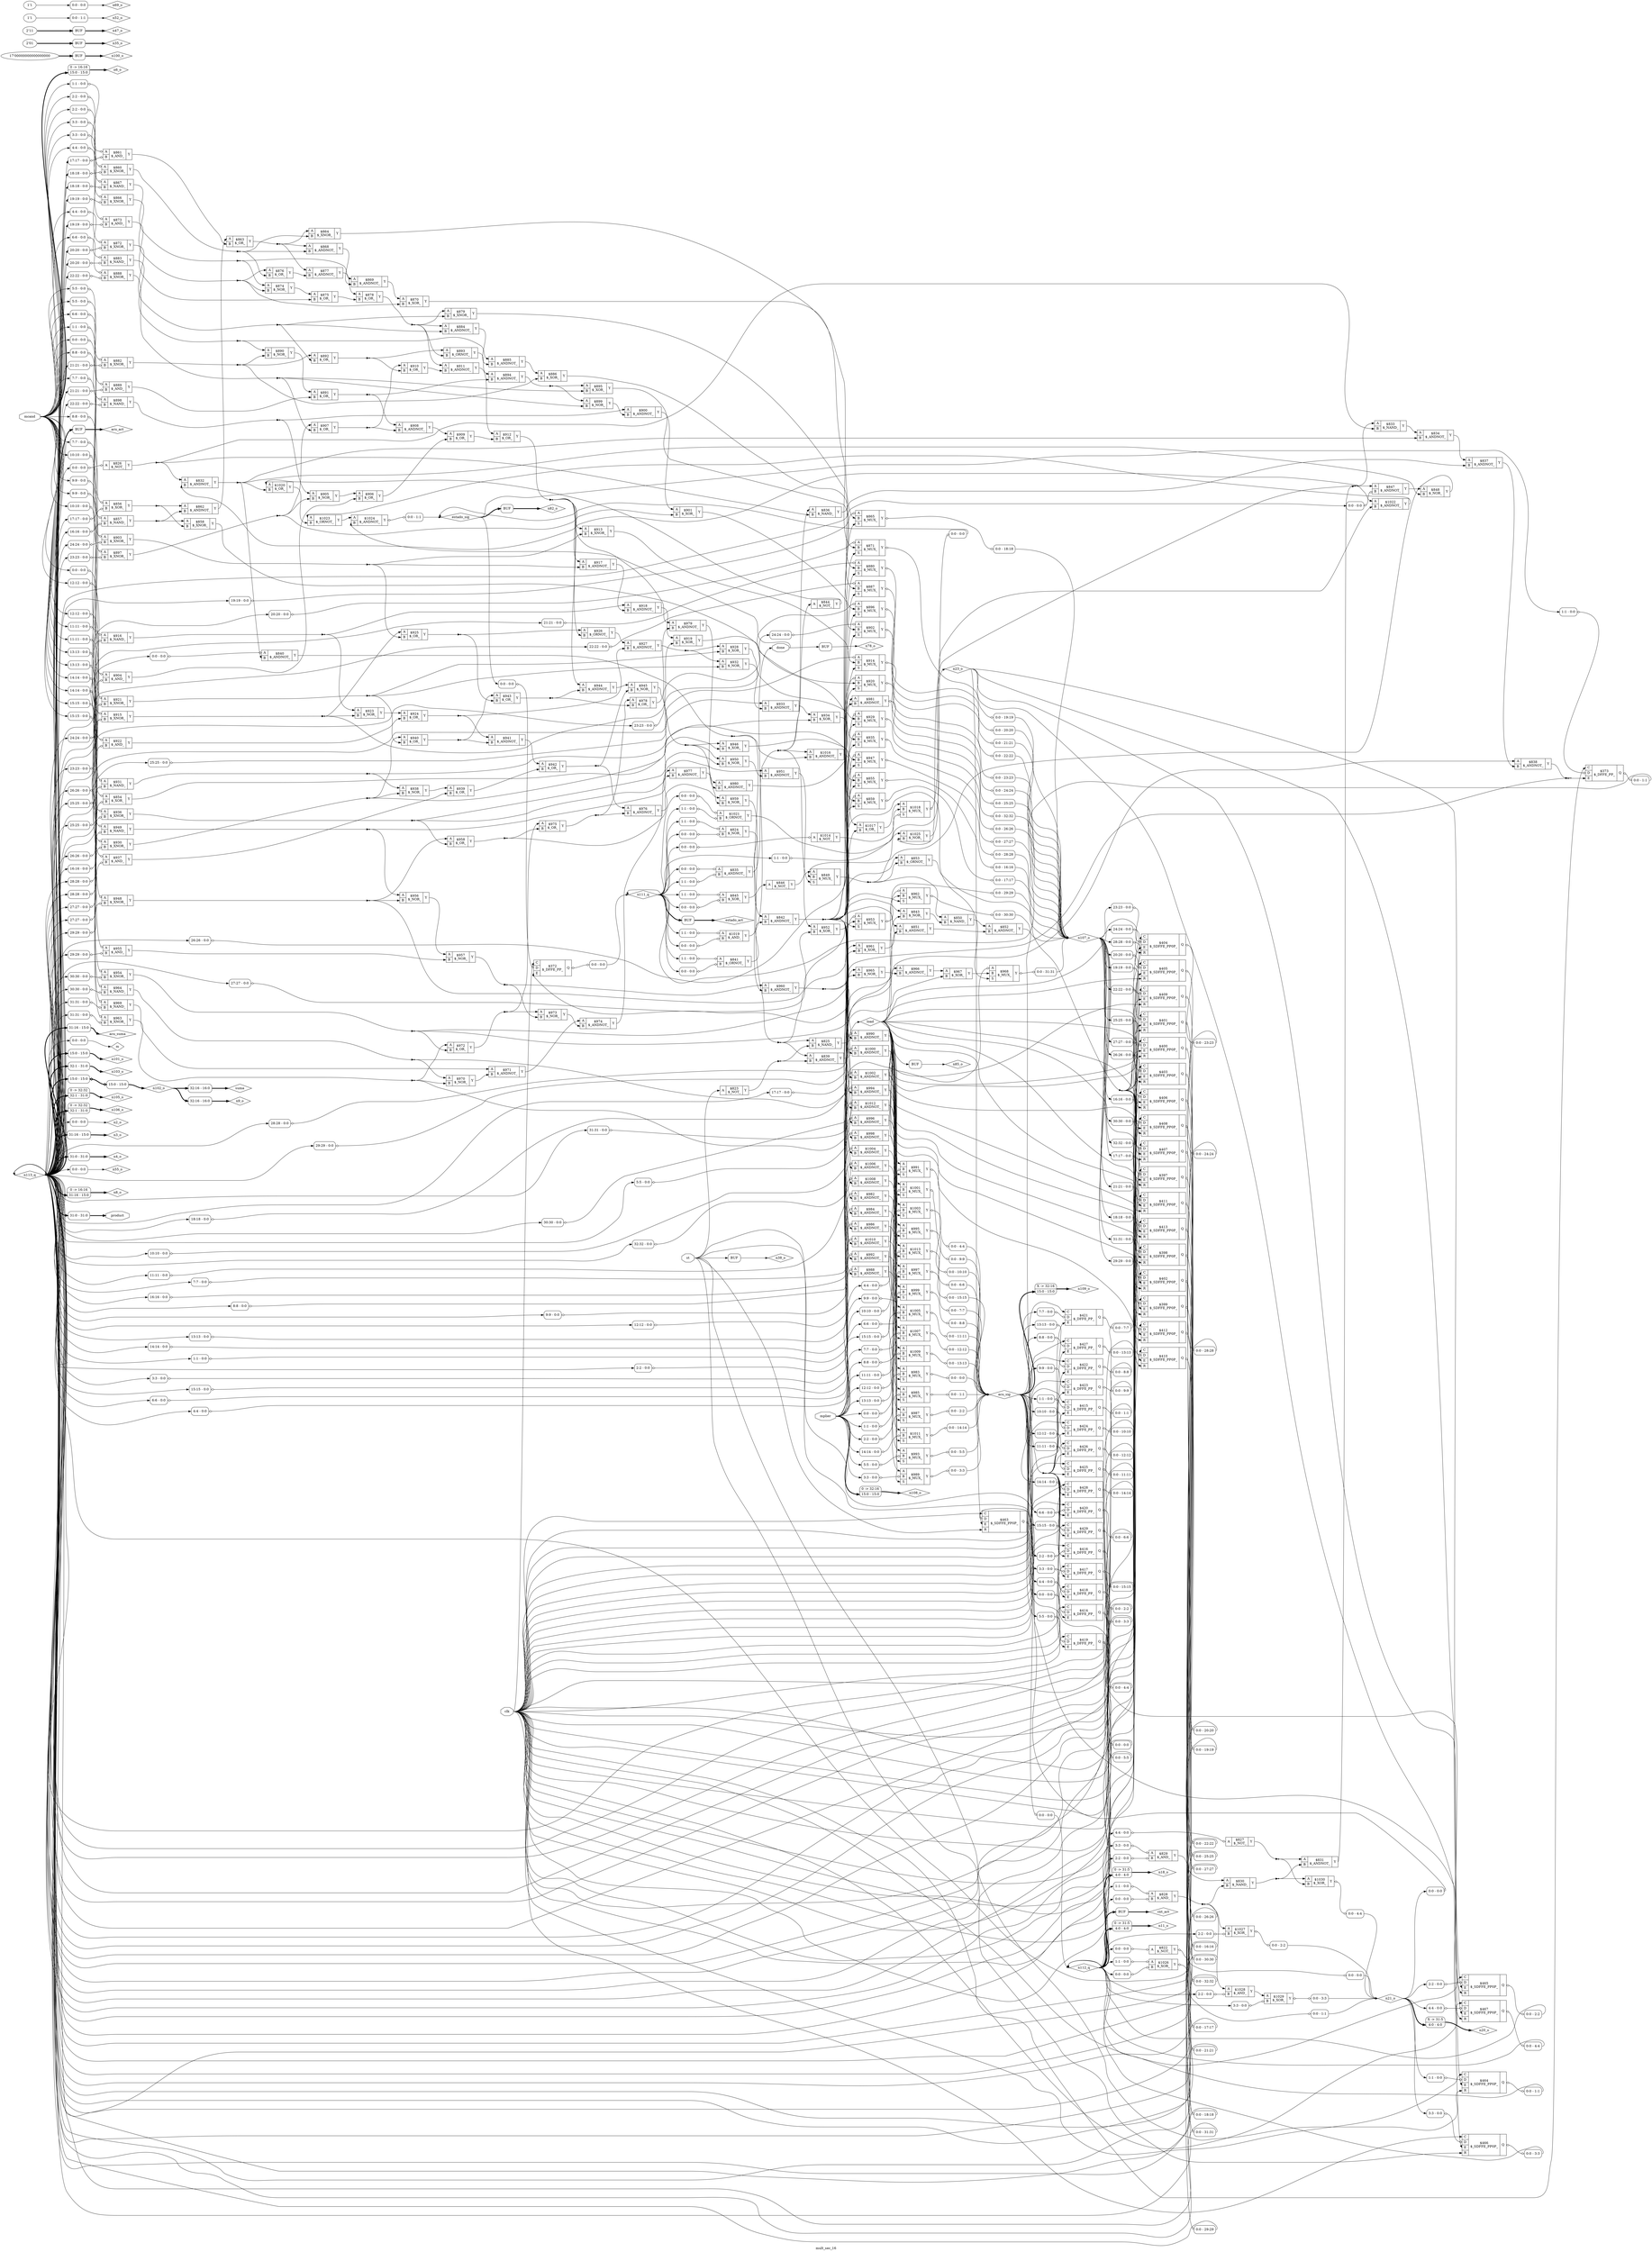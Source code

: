 digraph "mult_sec_16" {
label="mult_sec_16";
rankdir="LR";
remincross=true;
n165 [ shape=diamond, label="acu_act", color="black", fontcolor="black" ];
n166 [ shape=diamond, label="acu_sig", color="black", fontcolor="black" ];
n167 [ shape=diamond, label="acu_suma", color="black", fontcolor="black" ];
n168 [ shape=octagon, label="clk", color="black", fontcolor="black" ];
n169 [ shape=diamond, label="cnt_act", color="black", fontcolor="black" ];
n170 [ shape=octagon, label="done", color="black", fontcolor="black" ];
n171 [ shape=diamond, label="estado_act", color="black", fontcolor="black" ];
n172 [ shape=diamond, label="estado_sig", color="black", fontcolor="black" ];
n173 [ shape=diamond, label="load", color="black", fontcolor="black" ];
n174 [ shape=diamond, label="m", color="black", fontcolor="black" ];
n175 [ shape=octagon, label="mcand", color="black", fontcolor="black" ];
n176 [ shape=octagon, label="mplier", color="black", fontcolor="black" ];
n177 [ shape=diamond, label="n100_o", color="black", fontcolor="black" ];
n178 [ shape=diamond, label="n101_o", color="black", fontcolor="black" ];
n179 [ shape=diamond, label="n102_o", color="black", fontcolor="black" ];
n180 [ shape=diamond, label="n103_o", color="black", fontcolor="black" ];
n181 [ shape=diamond, label="n105_o", color="black", fontcolor="black" ];
n182 [ shape=diamond, label="n106_o", color="black", fontcolor="black" ];
n183 [ shape=diamond, label="n107_o", color="black", fontcolor="black" ];
n184 [ shape=diamond, label="n108_o", color="black", fontcolor="black" ];
n185 [ shape=diamond, label="n109_o", color="black", fontcolor="black" ];
n186 [ shape=diamond, label="n111_q", color="black", fontcolor="black" ];
n187 [ shape=diamond, label="n112_q", color="black", fontcolor="black" ];
n188 [ shape=diamond, label="n113_q", color="black", fontcolor="black" ];
n189 [ shape=diamond, label="n11_o", color="black", fontcolor="black" ];
n190 [ shape=diamond, label="n18_o", color="black", fontcolor="black" ];
n191 [ shape=diamond, label="n20_o", color="black", fontcolor="black" ];
n192 [ shape=diamond, label="n21_o", color="black", fontcolor="black" ];
n193 [ shape=diamond, label="n23_o", color="black", fontcolor="black" ];
n194 [ shape=diamond, label="n2_o", color="black", fontcolor="black" ];
n195 [ shape=diamond, label="n35_o", color="black", fontcolor="black" ];
n196 [ shape=diamond, label="n38_o", color="black", fontcolor="black" ];
n197 [ shape=diamond, label="n3_o", color="black", fontcolor="black" ];
n198 [ shape=diamond, label="n47_o", color="black", fontcolor="black" ];
n199 [ shape=diamond, label="n4_o", color="black", fontcolor="black" ];
n200 [ shape=diamond, label="n52_o", color="black", fontcolor="black" ];
n201 [ shape=diamond, label="n55_o", color="black", fontcolor="black" ];
n202 [ shape=diamond, label="n69_o", color="black", fontcolor="black" ];
n203 [ shape=diamond, label="n6_o", color="black", fontcolor="black" ];
n204 [ shape=diamond, label="n78_o", color="black", fontcolor="black" ];
n205 [ shape=diamond, label="n82_o", color="black", fontcolor="black" ];
n206 [ shape=diamond, label="n85_o", color="black", fontcolor="black" ];
n207 [ shape=diamond, label="n8_o", color="black", fontcolor="black" ];
n208 [ shape=diamond, label="n9_o", color="black", fontcolor="black" ];
n209 [ shape=octagon, label="product", color="black", fontcolor="black" ];
n210 [ shape=octagon, label="st", color="black", fontcolor="black" ];
n211 [ shape=diamond, label="suma", color="black", fontcolor="black" ];
c215 [ shape=record, label="{{<p212> A|<p213> B}|$1000\n$_ANDNOT_|{<p214> Y}}",  ];
x0 [ shape=record, style=rounded, label="<s0> 10:10 - 0:0 ", color="black", fontcolor="black" ];
x0:e -> c215:p212:w [arrowhead=odiamond, arrowtail=odiamond, dir=both, color="black", fontcolor="black", label=""];
c217 [ shape=record, label="{{<p212> A|<p213> B|<p216> S}|$1001\n$_MUX_|{<p214> Y}}",  ];
x1 [ shape=record, style=rounded, label="<s0> 9:9 - 0:0 ", color="black", fontcolor="black" ];
x1:e -> c217:p213:w [arrowhead=odiamond, arrowtail=odiamond, dir=both, color="black", fontcolor="black", label=""];
x2 [ shape=record, style=rounded, label="<s0> 0:0 - 9:9 ", color="black", fontcolor="black" ];
c217:p214:e -> x2:w [arrowhead=odiamond, arrowtail=odiamond, dir=both, color="black", fontcolor="black", label=""];
c218 [ shape=record, label="{{<p212> A|<p213> B}|$1002\n$_ANDNOT_|{<p214> Y}}",  ];
x3 [ shape=record, style=rounded, label="<s0> 11:11 - 0:0 ", color="black", fontcolor="black" ];
x3:e -> c218:p212:w [arrowhead=odiamond, arrowtail=odiamond, dir=both, color="black", fontcolor="black", label=""];
c219 [ shape=record, label="{{<p212> A|<p213> B|<p216> S}|$1003\n$_MUX_|{<p214> Y}}",  ];
x4 [ shape=record, style=rounded, label="<s0> 10:10 - 0:0 ", color="black", fontcolor="black" ];
x4:e -> c219:p213:w [arrowhead=odiamond, arrowtail=odiamond, dir=both, color="black", fontcolor="black", label=""];
x5 [ shape=record, style=rounded, label="<s0> 0:0 - 10:10 ", color="black", fontcolor="black" ];
c219:p214:e -> x5:w [arrowhead=odiamond, arrowtail=odiamond, dir=both, color="black", fontcolor="black", label=""];
c220 [ shape=record, label="{{<p212> A|<p213> B}|$1004\n$_ANDNOT_|{<p214> Y}}",  ];
x6 [ shape=record, style=rounded, label="<s0> 12:12 - 0:0 ", color="black", fontcolor="black" ];
x6:e -> c220:p212:w [arrowhead=odiamond, arrowtail=odiamond, dir=both, color="black", fontcolor="black", label=""];
c221 [ shape=record, label="{{<p212> A|<p213> B|<p216> S}|$1005\n$_MUX_|{<p214> Y}}",  ];
x7 [ shape=record, style=rounded, label="<s0> 11:11 - 0:0 ", color="black", fontcolor="black" ];
x7:e -> c221:p213:w [arrowhead=odiamond, arrowtail=odiamond, dir=both, color="black", fontcolor="black", label=""];
x8 [ shape=record, style=rounded, label="<s0> 0:0 - 11:11 ", color="black", fontcolor="black" ];
c221:p214:e -> x8:w [arrowhead=odiamond, arrowtail=odiamond, dir=both, color="black", fontcolor="black", label=""];
c222 [ shape=record, label="{{<p212> A|<p213> B}|$1006\n$_ANDNOT_|{<p214> Y}}",  ];
x9 [ shape=record, style=rounded, label="<s0> 13:13 - 0:0 ", color="black", fontcolor="black" ];
x9:e -> c222:p212:w [arrowhead=odiamond, arrowtail=odiamond, dir=both, color="black", fontcolor="black", label=""];
c223 [ shape=record, label="{{<p212> A|<p213> B|<p216> S}|$1007\n$_MUX_|{<p214> Y}}",  ];
x10 [ shape=record, style=rounded, label="<s0> 12:12 - 0:0 ", color="black", fontcolor="black" ];
x10:e -> c223:p213:w [arrowhead=odiamond, arrowtail=odiamond, dir=both, color="black", fontcolor="black", label=""];
x11 [ shape=record, style=rounded, label="<s0> 0:0 - 12:12 ", color="black", fontcolor="black" ];
c223:p214:e -> x11:w [arrowhead=odiamond, arrowtail=odiamond, dir=both, color="black", fontcolor="black", label=""];
c224 [ shape=record, label="{{<p212> A|<p213> B}|$1008\n$_ANDNOT_|{<p214> Y}}",  ];
x12 [ shape=record, style=rounded, label="<s0> 14:14 - 0:0 ", color="black", fontcolor="black" ];
x12:e -> c224:p212:w [arrowhead=odiamond, arrowtail=odiamond, dir=both, color="black", fontcolor="black", label=""];
c225 [ shape=record, label="{{<p212> A|<p213> B|<p216> S}|$1009\n$_MUX_|{<p214> Y}}",  ];
x13 [ shape=record, style=rounded, label="<s0> 13:13 - 0:0 ", color="black", fontcolor="black" ];
x13:e -> c225:p213:w [arrowhead=odiamond, arrowtail=odiamond, dir=both, color="black", fontcolor="black", label=""];
x14 [ shape=record, style=rounded, label="<s0> 0:0 - 13:13 ", color="black", fontcolor="black" ];
c225:p214:e -> x14:w [arrowhead=odiamond, arrowtail=odiamond, dir=both, color="black", fontcolor="black", label=""];
c226 [ shape=record, label="{{<p212> A|<p213> B}|$1010\n$_ANDNOT_|{<p214> Y}}",  ];
x15 [ shape=record, style=rounded, label="<s0> 15:15 - 0:0 ", color="black", fontcolor="black" ];
x15:e -> c226:p212:w [arrowhead=odiamond, arrowtail=odiamond, dir=both, color="black", fontcolor="black", label=""];
c227 [ shape=record, label="{{<p212> A|<p213> B|<p216> S}|$1011\n$_MUX_|{<p214> Y}}",  ];
x16 [ shape=record, style=rounded, label="<s0> 14:14 - 0:0 ", color="black", fontcolor="black" ];
x16:e -> c227:p213:w [arrowhead=odiamond, arrowtail=odiamond, dir=both, color="black", fontcolor="black", label=""];
x17 [ shape=record, style=rounded, label="<s0> 0:0 - 14:14 ", color="black", fontcolor="black" ];
c227:p214:e -> x17:w [arrowhead=odiamond, arrowtail=odiamond, dir=both, color="black", fontcolor="black", label=""];
c228 [ shape=record, label="{{<p212> A|<p213> B}|$1012\n$_ANDNOT_|{<p214> Y}}",  ];
x18 [ shape=record, style=rounded, label="<s0> 16:16 - 0:0 ", color="black", fontcolor="black" ];
x18:e -> c228:p212:w [arrowhead=odiamond, arrowtail=odiamond, dir=both, color="black", fontcolor="black", label=""];
c229 [ shape=record, label="{{<p212> A|<p213> B|<p216> S}|$1013\n$_MUX_|{<p214> Y}}",  ];
x19 [ shape=record, style=rounded, label="<s0> 15:15 - 0:0 ", color="black", fontcolor="black" ];
x19:e -> c229:p213:w [arrowhead=odiamond, arrowtail=odiamond, dir=both, color="black", fontcolor="black", label=""];
x20 [ shape=record, style=rounded, label="<s0> 0:0 - 15:15 ", color="black", fontcolor="black" ];
c229:p214:e -> x20:w [arrowhead=odiamond, arrowtail=odiamond, dir=both, color="black", fontcolor="black", label=""];
c230 [ shape=record, label="{{<p212> A}|$1014\n$_NOT_|{<p214> Y}}",  ];
x21 [ shape=record, style=rounded, label="<s0> 0:0 - 0:0 ", color="black", fontcolor="black" ];
x21:e -> c230:p212:w [arrowhead=odiamond, arrowtail=odiamond, dir=both, color="black", fontcolor="black", label=""];
c231 [ shape=record, label="{{<p212> A|<p213> B}|$1016\n$_ANDNOT_|{<p214> Y}}",  ];
c232 [ shape=record, label="{{<p212> A|<p213> B}|$1017\n$_OR_|{<p214> Y}}",  ];
c233 [ shape=record, label="{{<p212> A|<p213> B|<p216> S}|$1018\n$_MUX_|{<p214> Y}}",  ];
x22 [ shape=record, style=rounded, label="<s0> 1:1 - 0:0 ", color="black", fontcolor="black" ];
x22:e -> c233:p216:w [arrowhead=odiamond, arrowtail=odiamond, dir=both, color="black", fontcolor="black", label=""];
x23 [ shape=record, style=rounded, label="<s0> 0:0 - 0:0 ", color="black", fontcolor="black" ];
c233:p214:e -> x23:w [arrowhead=odiamond, arrowtail=odiamond, dir=both, color="black", fontcolor="black", label=""];
c234 [ shape=record, label="{{<p212> A|<p213> B}|$1019\n$_AND_|{<p214> Y}}",  ];
x24 [ shape=record, style=rounded, label="<s0> 1:1 - 0:0 ", color="black", fontcolor="black" ];
x24:e -> c234:p212:w [arrowhead=odiamond, arrowtail=odiamond, dir=both, color="black", fontcolor="black", label=""];
x25 [ shape=record, style=rounded, label="<s0> 0:0 - 0:0 ", color="black", fontcolor="black" ];
x25:e -> c234:p213:w [arrowhead=odiamond, arrowtail=odiamond, dir=both, color="black", fontcolor="black", label=""];
c235 [ shape=record, label="{{<p212> A|<p213> B}|$1020\n$_OR_|{<p214> Y}}",  ];
c236 [ shape=record, label="{{<p212> A|<p213> B}|$1021\n$_ORNOT_|{<p214> Y}}",  ];
x26 [ shape=record, style=rounded, label="<s0> 0:0 - 0:0 ", color="black", fontcolor="black" ];
x26:e -> c236:p212:w [arrowhead=odiamond, arrowtail=odiamond, dir=both, color="black", fontcolor="black", label=""];
x27 [ shape=record, style=rounded, label="<s0> 1:1 - 0:0 ", color="black", fontcolor="black" ];
x27:e -> c236:p213:w [arrowhead=odiamond, arrowtail=odiamond, dir=both, color="black", fontcolor="black", label=""];
c237 [ shape=record, label="{{<p212> A|<p213> B}|$1022\n$_ANDNOT_|{<p214> Y}}",  ];
c238 [ shape=record, label="{{<p212> A|<p213> B}|$1023\n$_ORNOT_|{<p214> Y}}",  ];
c239 [ shape=record, label="{{<p212> A|<p213> B}|$1024\n$_ANDNOT_|{<p214> Y}}",  ];
x28 [ shape=record, style=rounded, label="<s0> 0:0 - 1:1 ", color="black", fontcolor="black" ];
c239:p214:e -> x28:w [arrowhead=odiamond, arrowtail=odiamond, dir=both, color="black", fontcolor="black", label=""];
c240 [ shape=record, label="{{<p212> A|<p213> B}|$1025\n$_NOR_|{<p214> Y}}",  ];
c241 [ shape=record, label="{{<p212> A|<p213> B}|$1026\n$_XOR_|{<p214> Y}}",  ];
x29 [ shape=record, style=rounded, label="<s0> 1:1 - 0:0 ", color="black", fontcolor="black" ];
x29:e -> c241:p212:w [arrowhead=odiamond, arrowtail=odiamond, dir=both, color="black", fontcolor="black", label=""];
x30 [ shape=record, style=rounded, label="<s0> 0:0 - 0:0 ", color="black", fontcolor="black" ];
x30:e -> c241:p213:w [arrowhead=odiamond, arrowtail=odiamond, dir=both, color="black", fontcolor="black", label=""];
x31 [ shape=record, style=rounded, label="<s0> 0:0 - 1:1 ", color="black", fontcolor="black" ];
c241:p214:e -> x31:w [arrowhead=odiamond, arrowtail=odiamond, dir=both, color="black", fontcolor="black", label=""];
c242 [ shape=record, label="{{<p212> A|<p213> B}|$1027\n$_XOR_|{<p214> Y}}",  ];
x32 [ shape=record, style=rounded, label="<s0> 2:2 - 0:0 ", color="black", fontcolor="black" ];
x32:e -> c242:p213:w [arrowhead=odiamond, arrowtail=odiamond, dir=both, color="black", fontcolor="black", label=""];
x33 [ shape=record, style=rounded, label="<s0> 0:0 - 2:2 ", color="black", fontcolor="black" ];
c242:p214:e -> x33:w [arrowhead=odiamond, arrowtail=odiamond, dir=both, color="black", fontcolor="black", label=""];
c243 [ shape=record, label="{{<p212> A|<p213> B}|$1028\n$_AND_|{<p214> Y}}",  ];
x34 [ shape=record, style=rounded, label="<s0> 2:2 - 0:0 ", color="black", fontcolor="black" ];
x34:e -> c243:p213:w [arrowhead=odiamond, arrowtail=odiamond, dir=both, color="black", fontcolor="black", label=""];
c244 [ shape=record, label="{{<p212> A|<p213> B}|$1029\n$_XOR_|{<p214> Y}}",  ];
x35 [ shape=record, style=rounded, label="<s0> 3:3 - 0:0 ", color="black", fontcolor="black" ];
x35:e -> c244:p213:w [arrowhead=odiamond, arrowtail=odiamond, dir=both, color="black", fontcolor="black", label=""];
x36 [ shape=record, style=rounded, label="<s0> 0:0 - 3:3 ", color="black", fontcolor="black" ];
c244:p214:e -> x36:w [arrowhead=odiamond, arrowtail=odiamond, dir=both, color="black", fontcolor="black", label=""];
c245 [ shape=record, label="{{<p212> A|<p213> B}|$1030\n$_XOR_|{<p214> Y}}",  ];
x37 [ shape=record, style=rounded, label="<s0> 0:0 - 4:4 ", color="black", fontcolor="black" ];
c245:p214:e -> x37:w [arrowhead=odiamond, arrowtail=odiamond, dir=both, color="black", fontcolor="black", label=""];
c246 [ shape=record, label="{{<p212> A}|$822\n$_NOT_|{<p214> Y}}",  ];
x38 [ shape=record, style=rounded, label="<s0> 0:0 - 0:0 ", color="black", fontcolor="black" ];
x38:e -> c246:p212:w [arrowhead=odiamond, arrowtail=odiamond, dir=both, color="black", fontcolor="black", label=""];
x39 [ shape=record, style=rounded, label="<s0> 0:0 - 0:0 ", color="black", fontcolor="black" ];
c246:p214:e -> x39:w [arrowhead=odiamond, arrowtail=odiamond, dir=both, color="black", fontcolor="black", label=""];
c247 [ shape=record, label="{{<p212> A}|$823\n$_NOT_|{<p214> Y}}",  ];
c248 [ shape=record, label="{{<p212> A|<p213> B}|$824\n$_NOR_|{<p214> Y}}",  ];
x40 [ shape=record, style=rounded, label="<s0> 1:1 - 0:0 ", color="black", fontcolor="black" ];
x40:e -> c248:p212:w [arrowhead=odiamond, arrowtail=odiamond, dir=both, color="black", fontcolor="black", label=""];
x41 [ shape=record, style=rounded, label="<s0> 0:0 - 0:0 ", color="black", fontcolor="black" ];
x41:e -> c248:p213:w [arrowhead=odiamond, arrowtail=odiamond, dir=both, color="black", fontcolor="black", label=""];
c249 [ shape=record, label="{{<p212> A|<p213> B}|$825\n$_NAND_|{<p214> Y}}",  ];
c250 [ shape=record, label="{{<p212> A}|$826\n$_NOT_|{<p214> Y}}",  ];
x42 [ shape=record, style=rounded, label="<s0> 0:0 - 0:0 ", color="black", fontcolor="black" ];
x42:e -> c250:p212:w [arrowhead=odiamond, arrowtail=odiamond, dir=both, color="black", fontcolor="black", label=""];
c251 [ shape=record, label="{{<p212> A}|$827\n$_NOT_|{<p214> Y}}",  ];
x43 [ shape=record, style=rounded, label="<s0> 4:4 - 0:0 ", color="black", fontcolor="black" ];
x43:e -> c251:p212:w [arrowhead=odiamond, arrowtail=odiamond, dir=both, color="black", fontcolor="black", label=""];
c252 [ shape=record, label="{{<p212> A|<p213> B}|$828\n$_AND_|{<p214> Y}}",  ];
x44 [ shape=record, style=rounded, label="<s0> 1:1 - 0:0 ", color="black", fontcolor="black" ];
x44:e -> c252:p212:w [arrowhead=odiamond, arrowtail=odiamond, dir=both, color="black", fontcolor="black", label=""];
x45 [ shape=record, style=rounded, label="<s0> 0:0 - 0:0 ", color="black", fontcolor="black" ];
x45:e -> c252:p213:w [arrowhead=odiamond, arrowtail=odiamond, dir=both, color="black", fontcolor="black", label=""];
c253 [ shape=record, label="{{<p212> A|<p213> B}|$829\n$_AND_|{<p214> Y}}",  ];
x46 [ shape=record, style=rounded, label="<s0> 3:3 - 0:0 ", color="black", fontcolor="black" ];
x46:e -> c253:p212:w [arrowhead=odiamond, arrowtail=odiamond, dir=both, color="black", fontcolor="black", label=""];
x47 [ shape=record, style=rounded, label="<s0> 2:2 - 0:0 ", color="black", fontcolor="black" ];
x47:e -> c253:p213:w [arrowhead=odiamond, arrowtail=odiamond, dir=both, color="black", fontcolor="black", label=""];
c254 [ shape=record, label="{{<p212> A|<p213> B}|$830\n$_NAND_|{<p214> Y}}",  ];
c255 [ shape=record, label="{{<p212> A|<p213> B}|$831\n$_ANDNOT_|{<p214> Y}}",  ];
c256 [ shape=record, label="{{<p212> A|<p213> B}|$832\n$_ANDNOT_|{<p214> Y}}",  ];
c257 [ shape=record, label="{{<p212> A|<p213> B}|$833\n$_NAND_|{<p214> Y}}",  ];
c258 [ shape=record, label="{{<p212> A|<p213> B}|$834\n$_ANDNOT_|{<p214> Y}}",  ];
c259 [ shape=record, label="{{<p212> A|<p213> B}|$835\n$_ANDNOT_|{<p214> Y}}",  ];
x48 [ shape=record, style=rounded, label="<s0> 0:0 - 0:0 ", color="black", fontcolor="black" ];
x48:e -> c259:p212:w [arrowhead=odiamond, arrowtail=odiamond, dir=both, color="black", fontcolor="black", label=""];
x49 [ shape=record, style=rounded, label="<s0> 1:1 - 0:0 ", color="black", fontcolor="black" ];
x49:e -> c259:p213:w [arrowhead=odiamond, arrowtail=odiamond, dir=both, color="black", fontcolor="black", label=""];
c260 [ shape=record, label="{{<p212> A|<p213> B}|$836\n$_NAND_|{<p214> Y}}",  ];
c261 [ shape=record, label="{{<p212> A|<p213> B}|$837\n$_ANDNOT_|{<p214> Y}}",  ];
c262 [ shape=record, label="{{<p212> A|<p213> B}|$838\n$_ANDNOT_|{<p214> Y}}",  ];
c263 [ shape=record, label="{{<p212> A|<p213> B}|$839\n$_ANDNOT_|{<p214> Y}}",  ];
c264 [ shape=record, label="{{<p212> A|<p213> B}|$840\n$_ANDNOT_|{<p214> Y}}",  ];
x50 [ shape=record, style=rounded, label="<s0> 0:0 - 0:0 ", color="black", fontcolor="black" ];
x50:e -> c264:p212:w [arrowhead=odiamond, arrowtail=odiamond, dir=both, color="black", fontcolor="black", label=""];
c265 [ shape=record, label="{{<p212> A|<p213> B}|$841\n$_ORNOT_|{<p214> Y}}",  ];
x51 [ shape=record, style=rounded, label="<s0> 1:1 - 0:0 ", color="black", fontcolor="black" ];
x51:e -> c265:p212:w [arrowhead=odiamond, arrowtail=odiamond, dir=both, color="black", fontcolor="black", label=""];
x52 [ shape=record, style=rounded, label="<s0> 0:0 - 0:0 ", color="black", fontcolor="black" ];
x52:e -> c265:p213:w [arrowhead=odiamond, arrowtail=odiamond, dir=both, color="black", fontcolor="black", label=""];
c266 [ shape=record, label="{{<p212> A|<p213> B}|$842\n$_ANDNOT_|{<p214> Y}}",  ];
c267 [ shape=record, label="{{<p212> A|<p213> B}|$843\n$_NOR_|{<p214> Y}}",  ];
c268 [ shape=record, label="{{<p212> A}|$844\n$_NOT_|{<p214> Y}}",  ];
c269 [ shape=record, label="{{<p212> A|<p213> B}|$845\n$_XOR_|{<p214> Y}}",  ];
x53 [ shape=record, style=rounded, label="<s0> 1:1 - 0:0 ", color="black", fontcolor="black" ];
x53:e -> c269:p212:w [arrowhead=odiamond, arrowtail=odiamond, dir=both, color="black", fontcolor="black", label=""];
x54 [ shape=record, style=rounded, label="<s0> 0:0 - 0:0 ", color="black", fontcolor="black" ];
x54:e -> c269:p213:w [arrowhead=odiamond, arrowtail=odiamond, dir=both, color="black", fontcolor="black", label=""];
c270 [ shape=record, label="{{<p212> A}|$846\n$_NOT_|{<p214> Y}}",  ];
c271 [ shape=record, label="{{<p212> A|<p213> B}|$847\n$_ANDNOT_|{<p214> Y}}",  ];
x55 [ shape=record, style=rounded, label="<s0> 0:0 - 0:0 ", color="black", fontcolor="black" ];
x55:e -> c271:p213:w [arrowhead=odiamond, arrowtail=odiamond, dir=both, color="black", fontcolor="black", label=""];
c272 [ shape=record, label="{{<p212> A|<p213> B}|$848\n$_NOR_|{<p214> Y}}",  ];
c273 [ shape=record, label="{{<p212> A|<p213> B|<p216> S}|$849\n$_MUX_|{<p214> Y}}",  ];
c274 [ shape=record, label="{{<p212> A|<p213> B}|$850\n$_NAND_|{<p214> Y}}",  ];
c275 [ shape=record, label="{{<p212> A|<p213> B}|$851\n$_ANDNOT_|{<p214> Y}}",  ];
c276 [ shape=record, label="{{<p212> A|<p213> B}|$852\n$_ANDNOT_|{<p214> Y}}",  ];
c277 [ shape=record, label="{{<p212> A|<p213> B}|$853\n$_ORNOT_|{<p214> Y}}",  ];
c278 [ shape=record, label="{{<p212> A|<p213> B}|$854\n$_XOR_|{<p214> Y}}",  ];
x56 [ shape=record, style=rounded, label="<s0> 0:0 - 0:0 ", color="black", fontcolor="black" ];
x56:e -> c278:p212:w [arrowhead=odiamond, arrowtail=odiamond, dir=both, color="black", fontcolor="black", label=""];
x57 [ shape=record, style=rounded, label="<s0> 16:16 - 0:0 ", color="black", fontcolor="black" ];
x57:e -> c278:p213:w [arrowhead=odiamond, arrowtail=odiamond, dir=both, color="black", fontcolor="black", label=""];
c279 [ shape=record, label="{{<p212> A|<p213> B|<p216> S}|$855\n$_MUX_|{<p214> Y}}",  ];
x58 [ shape=record, style=rounded, label="<s0> 17:17 - 0:0 ", color="black", fontcolor="black" ];
x58:e -> c279:p212:w [arrowhead=odiamond, arrowtail=odiamond, dir=both, color="black", fontcolor="black", label=""];
x59 [ shape=record, style=rounded, label="<s0> 0:0 - 16:16 ", color="black", fontcolor="black" ];
c279:p214:e -> x59:w [arrowhead=odiamond, arrowtail=odiamond, dir=both, color="black", fontcolor="black", label=""];
c280 [ shape=record, label="{{<p212> A|<p213> B}|$856\n$_XOR_|{<p214> Y}}",  ];
x60 [ shape=record, style=rounded, label="<s0> 1:1 - 0:0 ", color="black", fontcolor="black" ];
x60:e -> c280:p212:w [arrowhead=odiamond, arrowtail=odiamond, dir=both, color="black", fontcolor="black", label=""];
x61 [ shape=record, style=rounded, label="<s0> 17:17 - 0:0 ", color="black", fontcolor="black" ];
x61:e -> c280:p213:w [arrowhead=odiamond, arrowtail=odiamond, dir=both, color="black", fontcolor="black", label=""];
c281 [ shape=record, label="{{<p212> A|<p213> B}|$857\n$_NAND_|{<p214> Y}}",  ];
x62 [ shape=record, style=rounded, label="<s0> 0:0 - 0:0 ", color="black", fontcolor="black" ];
x62:e -> c281:p212:w [arrowhead=odiamond, arrowtail=odiamond, dir=both, color="black", fontcolor="black", label=""];
x63 [ shape=record, style=rounded, label="<s0> 16:16 - 0:0 ", color="black", fontcolor="black" ];
x63:e -> c281:p213:w [arrowhead=odiamond, arrowtail=odiamond, dir=both, color="black", fontcolor="black", label=""];
c282 [ shape=record, label="{{<p212> A|<p213> B}|$858\n$_XNOR_|{<p214> Y}}",  ];
c283 [ shape=record, label="{{<p212> A|<p213> B|<p216> S}|$859\n$_MUX_|{<p214> Y}}",  ];
x64 [ shape=record, style=rounded, label="<s0> 18:18 - 0:0 ", color="black", fontcolor="black" ];
x64:e -> c283:p212:w [arrowhead=odiamond, arrowtail=odiamond, dir=both, color="black", fontcolor="black", label=""];
x65 [ shape=record, style=rounded, label="<s0> 0:0 - 17:17 ", color="black", fontcolor="black" ];
c283:p214:e -> x65:w [arrowhead=odiamond, arrowtail=odiamond, dir=both, color="black", fontcolor="black", label=""];
c284 [ shape=record, label="{{<p212> A|<p213> B}|$860\n$_XNOR_|{<p214> Y}}",  ];
x66 [ shape=record, style=rounded, label="<s0> 2:2 - 0:0 ", color="black", fontcolor="black" ];
x66:e -> c284:p212:w [arrowhead=odiamond, arrowtail=odiamond, dir=both, color="black", fontcolor="black", label=""];
x67 [ shape=record, style=rounded, label="<s0> 18:18 - 0:0 ", color="black", fontcolor="black" ];
x67:e -> c284:p213:w [arrowhead=odiamond, arrowtail=odiamond, dir=both, color="black", fontcolor="black", label=""];
c285 [ shape=record, label="{{<p212> A|<p213> B}|$861\n$_AND_|{<p214> Y}}",  ];
x68 [ shape=record, style=rounded, label="<s0> 1:1 - 0:0 ", color="black", fontcolor="black" ];
x68:e -> c285:p212:w [arrowhead=odiamond, arrowtail=odiamond, dir=both, color="black", fontcolor="black", label=""];
x69 [ shape=record, style=rounded, label="<s0> 17:17 - 0:0 ", color="black", fontcolor="black" ];
x69:e -> c285:p213:w [arrowhead=odiamond, arrowtail=odiamond, dir=both, color="black", fontcolor="black", label=""];
c286 [ shape=record, label="{{<p212> A|<p213> B}|$862\n$_ANDNOT_|{<p214> Y}}",  ];
c287 [ shape=record, label="{{<p212> A|<p213> B}|$863\n$_OR_|{<p214> Y}}",  ];
c288 [ shape=record, label="{{<p212> A|<p213> B}|$864\n$_XNOR_|{<p214> Y}}",  ];
c289 [ shape=record, label="{{<p212> A|<p213> B|<p216> S}|$865\n$_MUX_|{<p214> Y}}",  ];
x70 [ shape=record, style=rounded, label="<s0> 19:19 - 0:0 ", color="black", fontcolor="black" ];
x70:e -> c289:p212:w [arrowhead=odiamond, arrowtail=odiamond, dir=both, color="black", fontcolor="black", label=""];
x71 [ shape=record, style=rounded, label="<s0> 0:0 - 18:18 ", color="black", fontcolor="black" ];
c289:p214:e -> x71:w [arrowhead=odiamond, arrowtail=odiamond, dir=both, color="black", fontcolor="black", label=""];
c290 [ shape=record, label="{{<p212> A|<p213> B}|$866\n$_XNOR_|{<p214> Y}}",  ];
x72 [ shape=record, style=rounded, label="<s0> 3:3 - 0:0 ", color="black", fontcolor="black" ];
x72:e -> c290:p212:w [arrowhead=odiamond, arrowtail=odiamond, dir=both, color="black", fontcolor="black", label=""];
x73 [ shape=record, style=rounded, label="<s0> 19:19 - 0:0 ", color="black", fontcolor="black" ];
x73:e -> c290:p213:w [arrowhead=odiamond, arrowtail=odiamond, dir=both, color="black", fontcolor="black", label=""];
c291 [ shape=record, label="{{<p212> A|<p213> B}|$867\n$_NAND_|{<p214> Y}}",  ];
x74 [ shape=record, style=rounded, label="<s0> 2:2 - 0:0 ", color="black", fontcolor="black" ];
x74:e -> c291:p212:w [arrowhead=odiamond, arrowtail=odiamond, dir=both, color="black", fontcolor="black", label=""];
x75 [ shape=record, style=rounded, label="<s0> 18:18 - 0:0 ", color="black", fontcolor="black" ];
x75:e -> c291:p213:w [arrowhead=odiamond, arrowtail=odiamond, dir=both, color="black", fontcolor="black", label=""];
c292 [ shape=record, label="{{<p212> A|<p213> B}|$868\n$_ANDNOT_|{<p214> Y}}",  ];
c293 [ shape=record, label="{{<p212> A|<p213> B}|$869\n$_ANDNOT_|{<p214> Y}}",  ];
c294 [ shape=record, label="{{<p212> A|<p213> B}|$870\n$_XOR_|{<p214> Y}}",  ];
c295 [ shape=record, label="{{<p212> A|<p213> B|<p216> S}|$871\n$_MUX_|{<p214> Y}}",  ];
x76 [ shape=record, style=rounded, label="<s0> 20:20 - 0:0 ", color="black", fontcolor="black" ];
x76:e -> c295:p212:w [arrowhead=odiamond, arrowtail=odiamond, dir=both, color="black", fontcolor="black", label=""];
x77 [ shape=record, style=rounded, label="<s0> 0:0 - 19:19 ", color="black", fontcolor="black" ];
c295:p214:e -> x77:w [arrowhead=odiamond, arrowtail=odiamond, dir=both, color="black", fontcolor="black", label=""];
c296 [ shape=record, label="{{<p212> A|<p213> B}|$872\n$_XNOR_|{<p214> Y}}",  ];
x78 [ shape=record, style=rounded, label="<s0> 4:4 - 0:0 ", color="black", fontcolor="black" ];
x78:e -> c296:p212:w [arrowhead=odiamond, arrowtail=odiamond, dir=both, color="black", fontcolor="black", label=""];
x79 [ shape=record, style=rounded, label="<s0> 20:20 - 0:0 ", color="black", fontcolor="black" ];
x79:e -> c296:p213:w [arrowhead=odiamond, arrowtail=odiamond, dir=both, color="black", fontcolor="black", label=""];
c297 [ shape=record, label="{{<p212> A|<p213> B}|$873\n$_AND_|{<p214> Y}}",  ];
x80 [ shape=record, style=rounded, label="<s0> 3:3 - 0:0 ", color="black", fontcolor="black" ];
x80:e -> c297:p212:w [arrowhead=odiamond, arrowtail=odiamond, dir=both, color="black", fontcolor="black", label=""];
x81 [ shape=record, style=rounded, label="<s0> 19:19 - 0:0 ", color="black", fontcolor="black" ];
x81:e -> c297:p213:w [arrowhead=odiamond, arrowtail=odiamond, dir=both, color="black", fontcolor="black", label=""];
c298 [ shape=record, label="{{<p212> A|<p213> B}|$874\n$_NOR_|{<p214> Y}}",  ];
c299 [ shape=record, label="{{<p212> A|<p213> B}|$875\n$_OR_|{<p214> Y}}",  ];
c300 [ shape=record, label="{{<p212> A|<p213> B}|$876\n$_OR_|{<p214> Y}}",  ];
c301 [ shape=record, label="{{<p212> A|<p213> B}|$877\n$_ANDNOT_|{<p214> Y}}",  ];
c302 [ shape=record, label="{{<p212> A|<p213> B}|$878\n$_OR_|{<p214> Y}}",  ];
c303 [ shape=record, label="{{<p212> A|<p213> B}|$879\n$_XNOR_|{<p214> Y}}",  ];
c304 [ shape=record, label="{{<p212> A|<p213> B|<p216> S}|$880\n$_MUX_|{<p214> Y}}",  ];
x82 [ shape=record, style=rounded, label="<s0> 21:21 - 0:0 ", color="black", fontcolor="black" ];
x82:e -> c304:p212:w [arrowhead=odiamond, arrowtail=odiamond, dir=both, color="black", fontcolor="black", label=""];
x83 [ shape=record, style=rounded, label="<s0> 0:0 - 20:20 ", color="black", fontcolor="black" ];
c304:p214:e -> x83:w [arrowhead=odiamond, arrowtail=odiamond, dir=both, color="black", fontcolor="black", label=""];
c305 [ shape=record, label="{{<p212> A|<p213> B}|$882\n$_XNOR_|{<p214> Y}}",  ];
x84 [ shape=record, style=rounded, label="<s0> 5:5 - 0:0 ", color="black", fontcolor="black" ];
x84:e -> c305:p212:w [arrowhead=odiamond, arrowtail=odiamond, dir=both, color="black", fontcolor="black", label=""];
x85 [ shape=record, style=rounded, label="<s0> 21:21 - 0:0 ", color="black", fontcolor="black" ];
x85:e -> c305:p213:w [arrowhead=odiamond, arrowtail=odiamond, dir=both, color="black", fontcolor="black", label=""];
c306 [ shape=record, label="{{<p212> A|<p213> B}|$883\n$_NAND_|{<p214> Y}}",  ];
x86 [ shape=record, style=rounded, label="<s0> 4:4 - 0:0 ", color="black", fontcolor="black" ];
x86:e -> c306:p212:w [arrowhead=odiamond, arrowtail=odiamond, dir=both, color="black", fontcolor="black", label=""];
x87 [ shape=record, style=rounded, label="<s0> 20:20 - 0:0 ", color="black", fontcolor="black" ];
x87:e -> c306:p213:w [arrowhead=odiamond, arrowtail=odiamond, dir=both, color="black", fontcolor="black", label=""];
c307 [ shape=record, label="{{<p212> A|<p213> B}|$884\n$_ANDNOT_|{<p214> Y}}",  ];
c308 [ shape=record, label="{{<p212> A|<p213> B}|$885\n$_ANDNOT_|{<p214> Y}}",  ];
c309 [ shape=record, label="{{<p212> A|<p213> B}|$886\n$_XOR_|{<p214> Y}}",  ];
c310 [ shape=record, label="{{<p212> A|<p213> B|<p216> S}|$887\n$_MUX_|{<p214> Y}}",  ];
x88 [ shape=record, style=rounded, label="<s0> 22:22 - 0:0 ", color="black", fontcolor="black" ];
x88:e -> c310:p212:w [arrowhead=odiamond, arrowtail=odiamond, dir=both, color="black", fontcolor="black", label=""];
x89 [ shape=record, style=rounded, label="<s0> 0:0 - 21:21 ", color="black", fontcolor="black" ];
c310:p214:e -> x89:w [arrowhead=odiamond, arrowtail=odiamond, dir=both, color="black", fontcolor="black", label=""];
c311 [ shape=record, label="{{<p212> A|<p213> B}|$888\n$_XNOR_|{<p214> Y}}",  ];
x90 [ shape=record, style=rounded, label="<s0> 6:6 - 0:0 ", color="black", fontcolor="black" ];
x90:e -> c311:p212:w [arrowhead=odiamond, arrowtail=odiamond, dir=both, color="black", fontcolor="black", label=""];
x91 [ shape=record, style=rounded, label="<s0> 22:22 - 0:0 ", color="black", fontcolor="black" ];
x91:e -> c311:p213:w [arrowhead=odiamond, arrowtail=odiamond, dir=both, color="black", fontcolor="black", label=""];
c312 [ shape=record, label="{{<p212> A|<p213> B}|$889\n$_AND_|{<p214> Y}}",  ];
x92 [ shape=record, style=rounded, label="<s0> 5:5 - 0:0 ", color="black", fontcolor="black" ];
x92:e -> c312:p212:w [arrowhead=odiamond, arrowtail=odiamond, dir=both, color="black", fontcolor="black", label=""];
x93 [ shape=record, style=rounded, label="<s0> 21:21 - 0:0 ", color="black", fontcolor="black" ];
x93:e -> c312:p213:w [arrowhead=odiamond, arrowtail=odiamond, dir=both, color="black", fontcolor="black", label=""];
c313 [ shape=record, label="{{<p212> A|<p213> B}|$890\n$_NOR_|{<p214> Y}}",  ];
c314 [ shape=record, label="{{<p212> A|<p213> B}|$891\n$_OR_|{<p214> Y}}",  ];
c315 [ shape=record, label="{{<p212> A|<p213> B}|$892\n$_OR_|{<p214> Y}}",  ];
c316 [ shape=record, label="{{<p212> A|<p213> B}|$893\n$_ORNOT_|{<p214> Y}}",  ];
c317 [ shape=record, label="{{<p212> A|<p213> B}|$894\n$_ANDNOT_|{<p214> Y}}",  ];
c318 [ shape=record, label="{{<p212> A|<p213> B}|$895\n$_XOR_|{<p214> Y}}",  ];
c319 [ shape=record, label="{{<p212> A|<p213> B|<p216> S}|$896\n$_MUX_|{<p214> Y}}",  ];
x94 [ shape=record, style=rounded, label="<s0> 23:23 - 0:0 ", color="black", fontcolor="black" ];
x94:e -> c319:p212:w [arrowhead=odiamond, arrowtail=odiamond, dir=both, color="black", fontcolor="black", label=""];
x95 [ shape=record, style=rounded, label="<s0> 0:0 - 22:22 ", color="black", fontcolor="black" ];
c319:p214:e -> x95:w [arrowhead=odiamond, arrowtail=odiamond, dir=both, color="black", fontcolor="black", label=""];
c320 [ shape=record, label="{{<p212> A|<p213> B}|$897\n$_XNOR_|{<p214> Y}}",  ];
x96 [ shape=record, style=rounded, label="<s0> 7:7 - 0:0 ", color="black", fontcolor="black" ];
x96:e -> c320:p212:w [arrowhead=odiamond, arrowtail=odiamond, dir=both, color="black", fontcolor="black", label=""];
x97 [ shape=record, style=rounded, label="<s0> 23:23 - 0:0 ", color="black", fontcolor="black" ];
x97:e -> c320:p213:w [arrowhead=odiamond, arrowtail=odiamond, dir=both, color="black", fontcolor="black", label=""];
c321 [ shape=record, label="{{<p212> A|<p213> B}|$898\n$_NAND_|{<p214> Y}}",  ];
x98 [ shape=record, style=rounded, label="<s0> 6:6 - 0:0 ", color="black", fontcolor="black" ];
x98:e -> c321:p212:w [arrowhead=odiamond, arrowtail=odiamond, dir=both, color="black", fontcolor="black", label=""];
x99 [ shape=record, style=rounded, label="<s0> 22:22 - 0:0 ", color="black", fontcolor="black" ];
x99:e -> c321:p213:w [arrowhead=odiamond, arrowtail=odiamond, dir=both, color="black", fontcolor="black", label=""];
c322 [ shape=record, label="{{<p212> A|<p213> B}|$899\n$_NOR_|{<p214> Y}}",  ];
c323 [ shape=record, label="{{<p212> A|<p213> B}|$900\n$_ANDNOT_|{<p214> Y}}",  ];
c324 [ shape=record, label="{{<p212> A|<p213> B}|$901\n$_XOR_|{<p214> Y}}",  ];
c325 [ shape=record, label="{{<p212> A|<p213> B|<p216> S}|$902\n$_MUX_|{<p214> Y}}",  ];
x100 [ shape=record, style=rounded, label="<s0> 24:24 - 0:0 ", color="black", fontcolor="black" ];
x100:e -> c325:p212:w [arrowhead=odiamond, arrowtail=odiamond, dir=both, color="black", fontcolor="black", label=""];
x101 [ shape=record, style=rounded, label="<s0> 0:0 - 23:23 ", color="black", fontcolor="black" ];
c325:p214:e -> x101:w [arrowhead=odiamond, arrowtail=odiamond, dir=both, color="black", fontcolor="black", label=""];
c326 [ shape=record, label="{{<p212> A|<p213> B}|$903\n$_XNOR_|{<p214> Y}}",  ];
x102 [ shape=record, style=rounded, label="<s0> 8:8 - 0:0 ", color="black", fontcolor="black" ];
x102:e -> c326:p212:w [arrowhead=odiamond, arrowtail=odiamond, dir=both, color="black", fontcolor="black", label=""];
x103 [ shape=record, style=rounded, label="<s0> 24:24 - 0:0 ", color="black", fontcolor="black" ];
x103:e -> c326:p213:w [arrowhead=odiamond, arrowtail=odiamond, dir=both, color="black", fontcolor="black", label=""];
c327 [ shape=record, label="{{<p212> A|<p213> B}|$904\n$_AND_|{<p214> Y}}",  ];
x104 [ shape=record, style=rounded, label="<s0> 7:7 - 0:0 ", color="black", fontcolor="black" ];
x104:e -> c327:p212:w [arrowhead=odiamond, arrowtail=odiamond, dir=both, color="black", fontcolor="black", label=""];
x105 [ shape=record, style=rounded, label="<s0> 23:23 - 0:0 ", color="black", fontcolor="black" ];
x105:e -> c327:p213:w [arrowhead=odiamond, arrowtail=odiamond, dir=both, color="black", fontcolor="black", label=""];
c328 [ shape=record, label="{{<p212> A|<p213> B}|$905\n$_NOR_|{<p214> Y}}",  ];
c329 [ shape=record, label="{{<p212> A|<p213> B}|$906\n$_OR_|{<p214> Y}}",  ];
c330 [ shape=record, label="{{<p212> A|<p213> B}|$907\n$_OR_|{<p214> Y}}",  ];
c331 [ shape=record, label="{{<p212> A|<p213> B}|$908\n$_ANDNOT_|{<p214> Y}}",  ];
c332 [ shape=record, label="{{<p212> A|<p213> B}|$909\n$_OR_|{<p214> Y}}",  ];
c333 [ shape=record, label="{{<p212> A|<p213> B}|$910\n$_OR_|{<p214> Y}}",  ];
c334 [ shape=record, label="{{<p212> A|<p213> B}|$911\n$_ANDNOT_|{<p214> Y}}",  ];
c335 [ shape=record, label="{{<p212> A|<p213> B}|$912\n$_OR_|{<p214> Y}}",  ];
c336 [ shape=record, label="{{<p212> A|<p213> B}|$913\n$_XNOR_|{<p214> Y}}",  ];
c337 [ shape=record, label="{{<p212> A|<p213> B|<p216> S}|$914\n$_MUX_|{<p214> Y}}",  ];
x106 [ shape=record, style=rounded, label="<s0> 25:25 - 0:0 ", color="black", fontcolor="black" ];
x106:e -> c337:p212:w [arrowhead=odiamond, arrowtail=odiamond, dir=both, color="black", fontcolor="black", label=""];
x107 [ shape=record, style=rounded, label="<s0> 0:0 - 24:24 ", color="black", fontcolor="black" ];
c337:p214:e -> x107:w [arrowhead=odiamond, arrowtail=odiamond, dir=both, color="black", fontcolor="black", label=""];
c338 [ shape=record, label="{{<p212> A|<p213> B}|$915\n$_XNOR_|{<p214> Y}}",  ];
x108 [ shape=record, style=rounded, label="<s0> 9:9 - 0:0 ", color="black", fontcolor="black" ];
x108:e -> c338:p212:w [arrowhead=odiamond, arrowtail=odiamond, dir=both, color="black", fontcolor="black", label=""];
x109 [ shape=record, style=rounded, label="<s0> 25:25 - 0:0 ", color="black", fontcolor="black" ];
x109:e -> c338:p213:w [arrowhead=odiamond, arrowtail=odiamond, dir=both, color="black", fontcolor="black", label=""];
c339 [ shape=record, label="{{<p212> A|<p213> B}|$916\n$_NAND_|{<p214> Y}}",  ];
x110 [ shape=record, style=rounded, label="<s0> 8:8 - 0:0 ", color="black", fontcolor="black" ];
x110:e -> c339:p212:w [arrowhead=odiamond, arrowtail=odiamond, dir=both, color="black", fontcolor="black", label=""];
x111 [ shape=record, style=rounded, label="<s0> 24:24 - 0:0 ", color="black", fontcolor="black" ];
x111:e -> c339:p213:w [arrowhead=odiamond, arrowtail=odiamond, dir=both, color="black", fontcolor="black", label=""];
c340 [ shape=record, label="{{<p212> A|<p213> B}|$917\n$_ANDNOT_|{<p214> Y}}",  ];
c341 [ shape=record, label="{{<p212> A|<p213> B}|$918\n$_ANDNOT_|{<p214> Y}}",  ];
c342 [ shape=record, label="{{<p212> A|<p213> B}|$919\n$_XOR_|{<p214> Y}}",  ];
c343 [ shape=record, label="{{<p212> A|<p213> B|<p216> S}|$920\n$_MUX_|{<p214> Y}}",  ];
x112 [ shape=record, style=rounded, label="<s0> 26:26 - 0:0 ", color="black", fontcolor="black" ];
x112:e -> c343:p212:w [arrowhead=odiamond, arrowtail=odiamond, dir=both, color="black", fontcolor="black", label=""];
x113 [ shape=record, style=rounded, label="<s0> 0:0 - 25:25 ", color="black", fontcolor="black" ];
c343:p214:e -> x113:w [arrowhead=odiamond, arrowtail=odiamond, dir=both, color="black", fontcolor="black", label=""];
c344 [ shape=record, label="{{<p212> A|<p213> B}|$921\n$_XNOR_|{<p214> Y}}",  ];
x114 [ shape=record, style=rounded, label="<s0> 10:10 - 0:0 ", color="black", fontcolor="black" ];
x114:e -> c344:p212:w [arrowhead=odiamond, arrowtail=odiamond, dir=both, color="black", fontcolor="black", label=""];
x115 [ shape=record, style=rounded, label="<s0> 26:26 - 0:0 ", color="black", fontcolor="black" ];
x115:e -> c344:p213:w [arrowhead=odiamond, arrowtail=odiamond, dir=both, color="black", fontcolor="black", label=""];
c345 [ shape=record, label="{{<p212> A|<p213> B}|$922\n$_AND_|{<p214> Y}}",  ];
x116 [ shape=record, style=rounded, label="<s0> 9:9 - 0:0 ", color="black", fontcolor="black" ];
x116:e -> c345:p212:w [arrowhead=odiamond, arrowtail=odiamond, dir=both, color="black", fontcolor="black", label=""];
x117 [ shape=record, style=rounded, label="<s0> 25:25 - 0:0 ", color="black", fontcolor="black" ];
x117:e -> c345:p213:w [arrowhead=odiamond, arrowtail=odiamond, dir=both, color="black", fontcolor="black", label=""];
c346 [ shape=record, label="{{<p212> A|<p213> B}|$923\n$_NOR_|{<p214> Y}}",  ];
c347 [ shape=record, label="{{<p212> A|<p213> B}|$924\n$_OR_|{<p214> Y}}",  ];
c348 [ shape=record, label="{{<p212> A|<p213> B}|$925\n$_OR_|{<p214> Y}}",  ];
c349 [ shape=record, label="{{<p212> A|<p213> B}|$926\n$_ORNOT_|{<p214> Y}}",  ];
c350 [ shape=record, label="{{<p212> A|<p213> B}|$927\n$_ANDNOT_|{<p214> Y}}",  ];
c351 [ shape=record, label="{{<p212> A|<p213> B}|$928\n$_XOR_|{<p214> Y}}",  ];
c352 [ shape=record, label="{{<p212> A|<p213> B|<p216> S}|$929\n$_MUX_|{<p214> Y}}",  ];
x118 [ shape=record, style=rounded, label="<s0> 27:27 - 0:0 ", color="black", fontcolor="black" ];
x118:e -> c352:p212:w [arrowhead=odiamond, arrowtail=odiamond, dir=both, color="black", fontcolor="black", label=""];
x119 [ shape=record, style=rounded, label="<s0> 0:0 - 26:26 ", color="black", fontcolor="black" ];
c352:p214:e -> x119:w [arrowhead=odiamond, arrowtail=odiamond, dir=both, color="black", fontcolor="black", label=""];
c353 [ shape=record, label="{{<p212> A|<p213> B}|$930\n$_XNOR_|{<p214> Y}}",  ];
x120 [ shape=record, style=rounded, label="<s0> 11:11 - 0:0 ", color="black", fontcolor="black" ];
x120:e -> c353:p212:w [arrowhead=odiamond, arrowtail=odiamond, dir=both, color="black", fontcolor="black", label=""];
x121 [ shape=record, style=rounded, label="<s0> 27:27 - 0:0 ", color="black", fontcolor="black" ];
x121:e -> c353:p213:w [arrowhead=odiamond, arrowtail=odiamond, dir=both, color="black", fontcolor="black", label=""];
c354 [ shape=record, label="{{<p212> A|<p213> B}|$931\n$_NAND_|{<p214> Y}}",  ];
x122 [ shape=record, style=rounded, label="<s0> 10:10 - 0:0 ", color="black", fontcolor="black" ];
x122:e -> c354:p212:w [arrowhead=odiamond, arrowtail=odiamond, dir=both, color="black", fontcolor="black", label=""];
x123 [ shape=record, style=rounded, label="<s0> 26:26 - 0:0 ", color="black", fontcolor="black" ];
x123:e -> c354:p213:w [arrowhead=odiamond, arrowtail=odiamond, dir=both, color="black", fontcolor="black", label=""];
c355 [ shape=record, label="{{<p212> A|<p213> B}|$932\n$_NOR_|{<p214> Y}}",  ];
c356 [ shape=record, label="{{<p212> A|<p213> B}|$933\n$_ANDNOT_|{<p214> Y}}",  ];
c357 [ shape=record, label="{{<p212> A|<p213> B}|$934\n$_XOR_|{<p214> Y}}",  ];
c358 [ shape=record, label="{{<p212> A|<p213> B|<p216> S}|$935\n$_MUX_|{<p214> Y}}",  ];
x124 [ shape=record, style=rounded, label="<s0> 28:28 - 0:0 ", color="black", fontcolor="black" ];
x124:e -> c358:p212:w [arrowhead=odiamond, arrowtail=odiamond, dir=both, color="black", fontcolor="black", label=""];
x125 [ shape=record, style=rounded, label="<s0> 0:0 - 27:27 ", color="black", fontcolor="black" ];
c358:p214:e -> x125:w [arrowhead=odiamond, arrowtail=odiamond, dir=both, color="black", fontcolor="black", label=""];
c359 [ shape=record, label="{{<p212> A|<p213> B}|$936\n$_XNOR_|{<p214> Y}}",  ];
x126 [ shape=record, style=rounded, label="<s0> 12:12 - 0:0 ", color="black", fontcolor="black" ];
x126:e -> c359:p212:w [arrowhead=odiamond, arrowtail=odiamond, dir=both, color="black", fontcolor="black", label=""];
x127 [ shape=record, style=rounded, label="<s0> 28:28 - 0:0 ", color="black", fontcolor="black" ];
x127:e -> c359:p213:w [arrowhead=odiamond, arrowtail=odiamond, dir=both, color="black", fontcolor="black", label=""];
c360 [ shape=record, label="{{<p212> A|<p213> B}|$937\n$_AND_|{<p214> Y}}",  ];
x128 [ shape=record, style=rounded, label="<s0> 11:11 - 0:0 ", color="black", fontcolor="black" ];
x128:e -> c360:p212:w [arrowhead=odiamond, arrowtail=odiamond, dir=both, color="black", fontcolor="black", label=""];
x129 [ shape=record, style=rounded, label="<s0> 27:27 - 0:0 ", color="black", fontcolor="black" ];
x129:e -> c360:p213:w [arrowhead=odiamond, arrowtail=odiamond, dir=both, color="black", fontcolor="black", label=""];
c361 [ shape=record, label="{{<p212> A|<p213> B}|$938\n$_NOR_|{<p214> Y}}",  ];
c362 [ shape=record, label="{{<p212> A|<p213> B}|$939\n$_OR_|{<p214> Y}}",  ];
c363 [ shape=record, label="{{<p212> A|<p213> B}|$940\n$_OR_|{<p214> Y}}",  ];
c364 [ shape=record, label="{{<p212> A|<p213> B}|$941\n$_ANDNOT_|{<p214> Y}}",  ];
c365 [ shape=record, label="{{<p212> A|<p213> B}|$942\n$_OR_|{<p214> Y}}",  ];
c366 [ shape=record, label="{{<p212> A|<p213> B}|$943\n$_OR_|{<p214> Y}}",  ];
c367 [ shape=record, label="{{<p212> A|<p213> B}|$944\n$_ANDNOT_|{<p214> Y}}",  ];
c368 [ shape=record, label="{{<p212> A|<p213> B}|$945\n$_NOR_|{<p214> Y}}",  ];
c369 [ shape=record, label="{{<p212> A|<p213> B}|$946\n$_XOR_|{<p214> Y}}",  ];
c370 [ shape=record, label="{{<p212> A|<p213> B|<p216> S}|$947\n$_MUX_|{<p214> Y}}",  ];
x130 [ shape=record, style=rounded, label="<s0> 29:29 - 0:0 ", color="black", fontcolor="black" ];
x130:e -> c370:p212:w [arrowhead=odiamond, arrowtail=odiamond, dir=both, color="black", fontcolor="black", label=""];
x131 [ shape=record, style=rounded, label="<s0> 0:0 - 28:28 ", color="black", fontcolor="black" ];
c370:p214:e -> x131:w [arrowhead=odiamond, arrowtail=odiamond, dir=both, color="black", fontcolor="black", label=""];
c371 [ shape=record, label="{{<p212> A|<p213> B}|$948\n$_XNOR_|{<p214> Y}}",  ];
x132 [ shape=record, style=rounded, label="<s0> 13:13 - 0:0 ", color="black", fontcolor="black" ];
x132:e -> c371:p212:w [arrowhead=odiamond, arrowtail=odiamond, dir=both, color="black", fontcolor="black", label=""];
x133 [ shape=record, style=rounded, label="<s0> 29:29 - 0:0 ", color="black", fontcolor="black" ];
x133:e -> c371:p213:w [arrowhead=odiamond, arrowtail=odiamond, dir=both, color="black", fontcolor="black", label=""];
c372 [ shape=record, label="{{<p212> A|<p213> B}|$949\n$_NAND_|{<p214> Y}}",  ];
x134 [ shape=record, style=rounded, label="<s0> 12:12 - 0:0 ", color="black", fontcolor="black" ];
x134:e -> c372:p212:w [arrowhead=odiamond, arrowtail=odiamond, dir=both, color="black", fontcolor="black", label=""];
x135 [ shape=record, style=rounded, label="<s0> 28:28 - 0:0 ", color="black", fontcolor="black" ];
x135:e -> c372:p213:w [arrowhead=odiamond, arrowtail=odiamond, dir=both, color="black", fontcolor="black", label=""];
c373 [ shape=record, label="{{<p212> A|<p213> B}|$950\n$_NOR_|{<p214> Y}}",  ];
c374 [ shape=record, label="{{<p212> A|<p213> B}|$951\n$_ANDNOT_|{<p214> Y}}",  ];
c375 [ shape=record, label="{{<p212> A|<p213> B}|$952\n$_XOR_|{<p214> Y}}",  ];
c376 [ shape=record, label="{{<p212> A|<p213> B|<p216> S}|$953\n$_MUX_|{<p214> Y}}",  ];
x136 [ shape=record, style=rounded, label="<s0> 30:30 - 0:0 ", color="black", fontcolor="black" ];
x136:e -> c376:p212:w [arrowhead=odiamond, arrowtail=odiamond, dir=both, color="black", fontcolor="black", label=""];
x137 [ shape=record, style=rounded, label="<s0> 0:0 - 29:29 ", color="black", fontcolor="black" ];
c376:p214:e -> x137:w [arrowhead=odiamond, arrowtail=odiamond, dir=both, color="black", fontcolor="black", label=""];
c377 [ shape=record, label="{{<p212> A|<p213> B}|$954\n$_XNOR_|{<p214> Y}}",  ];
x138 [ shape=record, style=rounded, label="<s0> 14:14 - 0:0 ", color="black", fontcolor="black" ];
x138:e -> c377:p212:w [arrowhead=odiamond, arrowtail=odiamond, dir=both, color="black", fontcolor="black", label=""];
x139 [ shape=record, style=rounded, label="<s0> 30:30 - 0:0 ", color="black", fontcolor="black" ];
x139:e -> c377:p213:w [arrowhead=odiamond, arrowtail=odiamond, dir=both, color="black", fontcolor="black", label=""];
c378 [ shape=record, label="{{<p212> A|<p213> B}|$955\n$_AND_|{<p214> Y}}",  ];
x140 [ shape=record, style=rounded, label="<s0> 13:13 - 0:0 ", color="black", fontcolor="black" ];
x140:e -> c378:p212:w [arrowhead=odiamond, arrowtail=odiamond, dir=both, color="black", fontcolor="black", label=""];
x141 [ shape=record, style=rounded, label="<s0> 29:29 - 0:0 ", color="black", fontcolor="black" ];
x141:e -> c378:p213:w [arrowhead=odiamond, arrowtail=odiamond, dir=both, color="black", fontcolor="black", label=""];
c379 [ shape=record, label="{{<p212> A|<p213> B}|$956\n$_NOR_|{<p214> Y}}",  ];
c380 [ shape=record, label="{{<p212> A|<p213> B}|$957\n$_NOR_|{<p214> Y}}",  ];
c381 [ shape=record, label="{{<p212> A|<p213> B}|$958\n$_OR_|{<p214> Y}}",  ];
c382 [ shape=record, label="{{<p212> A|<p213> B}|$959\n$_NOR_|{<p214> Y}}",  ];
c383 [ shape=record, label="{{<p212> A|<p213> B}|$960\n$_ANDNOT_|{<p214> Y}}",  ];
c384 [ shape=record, label="{{<p212> A|<p213> B}|$961\n$_XOR_|{<p214> Y}}",  ];
c385 [ shape=record, label="{{<p212> A|<p213> B|<p216> S}|$962\n$_MUX_|{<p214> Y}}",  ];
x142 [ shape=record, style=rounded, label="<s0> 31:31 - 0:0 ", color="black", fontcolor="black" ];
x142:e -> c385:p212:w [arrowhead=odiamond, arrowtail=odiamond, dir=both, color="black", fontcolor="black", label=""];
x143 [ shape=record, style=rounded, label="<s0> 0:0 - 30:30 ", color="black", fontcolor="black" ];
c385:p214:e -> x143:w [arrowhead=odiamond, arrowtail=odiamond, dir=both, color="black", fontcolor="black", label=""];
c386 [ shape=record, label="{{<p212> A|<p213> B}|$963\n$_XNOR_|{<p214> Y}}",  ];
x144 [ shape=record, style=rounded, label="<s0> 15:15 - 0:0 ", color="black", fontcolor="black" ];
x144:e -> c386:p212:w [arrowhead=odiamond, arrowtail=odiamond, dir=both, color="black", fontcolor="black", label=""];
x145 [ shape=record, style=rounded, label="<s0> 31:31 - 0:0 ", color="black", fontcolor="black" ];
x145:e -> c386:p213:w [arrowhead=odiamond, arrowtail=odiamond, dir=both, color="black", fontcolor="black", label=""];
c387 [ shape=record, label="{{<p212> A|<p213> B}|$964\n$_NAND_|{<p214> Y}}",  ];
x146 [ shape=record, style=rounded, label="<s0> 14:14 - 0:0 ", color="black", fontcolor="black" ];
x146:e -> c387:p212:w [arrowhead=odiamond, arrowtail=odiamond, dir=both, color="black", fontcolor="black", label=""];
x147 [ shape=record, style=rounded, label="<s0> 30:30 - 0:0 ", color="black", fontcolor="black" ];
x147:e -> c387:p213:w [arrowhead=odiamond, arrowtail=odiamond, dir=both, color="black", fontcolor="black", label=""];
c388 [ shape=record, label="{{<p212> A|<p213> B}|$965\n$_NOR_|{<p214> Y}}",  ];
c389 [ shape=record, label="{{<p212> A|<p213> B}|$966\n$_ANDNOT_|{<p214> Y}}",  ];
c390 [ shape=record, label="{{<p212> A|<p213> B}|$967\n$_XOR_|{<p214> Y}}",  ];
c391 [ shape=record, label="{{<p212> A|<p213> B|<p216> S}|$968\n$_MUX_|{<p214> Y}}",  ];
x148 [ shape=record, style=rounded, label="<s0> 32:32 - 0:0 ", color="black", fontcolor="black" ];
x148:e -> c391:p212:w [arrowhead=odiamond, arrowtail=odiamond, dir=both, color="black", fontcolor="black", label=""];
x149 [ shape=record, style=rounded, label="<s0> 0:0 - 31:31 ", color="black", fontcolor="black" ];
c391:p214:e -> x149:w [arrowhead=odiamond, arrowtail=odiamond, dir=both, color="black", fontcolor="black", label=""];
c392 [ shape=record, label="{{<p212> A|<p213> B}|$969\n$_NAND_|{<p214> Y}}",  ];
x150 [ shape=record, style=rounded, label="<s0> 15:15 - 0:0 ", color="black", fontcolor="black" ];
x150:e -> c392:p212:w [arrowhead=odiamond, arrowtail=odiamond, dir=both, color="black", fontcolor="black", label=""];
x151 [ shape=record, style=rounded, label="<s0> 31:31 - 0:0 ", color="black", fontcolor="black" ];
x151:e -> c392:p213:w [arrowhead=odiamond, arrowtail=odiamond, dir=both, color="black", fontcolor="black", label=""];
c393 [ shape=record, label="{{<p212> A|<p213> B}|$970\n$_NOR_|{<p214> Y}}",  ];
c394 [ shape=record, label="{{<p212> A|<p213> B}|$971\n$_ANDNOT_|{<p214> Y}}",  ];
c395 [ shape=record, label="{{<p212> A|<p213> B}|$972\n$_OR_|{<p214> Y}}",  ];
c396 [ shape=record, label="{{<p212> A|<p213> B}|$973\n$_NOR_|{<p214> Y}}",  ];
c397 [ shape=record, label="{{<p212> A|<p213> B}|$974\n$_ANDNOT_|{<p214> Y}}",  ];
c398 [ shape=record, label="{{<p212> A|<p213> B}|$975\n$_OR_|{<p214> Y}}",  ];
c399 [ shape=record, label="{{<p212> A|<p213> B}|$976\n$_ANDNOT_|{<p214> Y}}",  ];
c400 [ shape=record, label="{{<p212> A|<p213> B}|$977\n$_ANDNOT_|{<p214> Y}}",  ];
c401 [ shape=record, label="{{<p212> A|<p213> B}|$978\n$_OR_|{<p214> Y}}",  ];
c402 [ shape=record, label="{{<p212> A|<p213> B}|$979\n$_ANDNOT_|{<p214> Y}}",  ];
c403 [ shape=record, label="{{<p212> A|<p213> B}|$980\n$_ANDNOT_|{<p214> Y}}",  ];
c404 [ shape=record, label="{{<p212> A|<p213> B}|$981\n$_ANDNOT_|{<p214> Y}}",  ];
x152 [ shape=record, style=rounded, label="<s0> 0:0 - 32:32 ", color="black", fontcolor="black" ];
c404:p214:e -> x152:w [arrowhead=odiamond, arrowtail=odiamond, dir=both, color="black", fontcolor="black", label=""];
c405 [ shape=record, label="{{<p212> A|<p213> B}|$982\n$_ANDNOT_|{<p214> Y}}",  ];
x153 [ shape=record, style=rounded, label="<s0> 1:1 - 0:0 ", color="black", fontcolor="black" ];
x153:e -> c405:p212:w [arrowhead=odiamond, arrowtail=odiamond, dir=both, color="black", fontcolor="black", label=""];
c406 [ shape=record, label="{{<p212> A|<p213> B|<p216> S}|$983\n$_MUX_|{<p214> Y}}",  ];
x154 [ shape=record, style=rounded, label="<s0> 0:0 - 0:0 ", color="black", fontcolor="black" ];
x154:e -> c406:p213:w [arrowhead=odiamond, arrowtail=odiamond, dir=both, color="black", fontcolor="black", label=""];
x155 [ shape=record, style=rounded, label="<s0> 0:0 - 0:0 ", color="black", fontcolor="black" ];
c406:p214:e -> x155:w [arrowhead=odiamond, arrowtail=odiamond, dir=both, color="black", fontcolor="black", label=""];
c407 [ shape=record, label="{{<p212> A|<p213> B}|$984\n$_ANDNOT_|{<p214> Y}}",  ];
x156 [ shape=record, style=rounded, label="<s0> 2:2 - 0:0 ", color="black", fontcolor="black" ];
x156:e -> c407:p212:w [arrowhead=odiamond, arrowtail=odiamond, dir=both, color="black", fontcolor="black", label=""];
c408 [ shape=record, label="{{<p212> A|<p213> B|<p216> S}|$985\n$_MUX_|{<p214> Y}}",  ];
x157 [ shape=record, style=rounded, label="<s0> 1:1 - 0:0 ", color="black", fontcolor="black" ];
x157:e -> c408:p213:w [arrowhead=odiamond, arrowtail=odiamond, dir=both, color="black", fontcolor="black", label=""];
x158 [ shape=record, style=rounded, label="<s0> 0:0 - 1:1 ", color="black", fontcolor="black" ];
c408:p214:e -> x158:w [arrowhead=odiamond, arrowtail=odiamond, dir=both, color="black", fontcolor="black", label=""];
c409 [ shape=record, label="{{<p212> A|<p213> B}|$986\n$_ANDNOT_|{<p214> Y}}",  ];
x159 [ shape=record, style=rounded, label="<s0> 3:3 - 0:0 ", color="black", fontcolor="black" ];
x159:e -> c409:p212:w [arrowhead=odiamond, arrowtail=odiamond, dir=both, color="black", fontcolor="black", label=""];
c410 [ shape=record, label="{{<p212> A|<p213> B|<p216> S}|$987\n$_MUX_|{<p214> Y}}",  ];
x160 [ shape=record, style=rounded, label="<s0> 2:2 - 0:0 ", color="black", fontcolor="black" ];
x160:e -> c410:p213:w [arrowhead=odiamond, arrowtail=odiamond, dir=both, color="black", fontcolor="black", label=""];
x161 [ shape=record, style=rounded, label="<s0> 0:0 - 2:2 ", color="black", fontcolor="black" ];
c410:p214:e -> x161:w [arrowhead=odiamond, arrowtail=odiamond, dir=both, color="black", fontcolor="black", label=""];
c411 [ shape=record, label="{{<p212> A|<p213> B}|$988\n$_ANDNOT_|{<p214> Y}}",  ];
x162 [ shape=record, style=rounded, label="<s0> 4:4 - 0:0 ", color="black", fontcolor="black" ];
x162:e -> c411:p212:w [arrowhead=odiamond, arrowtail=odiamond, dir=both, color="black", fontcolor="black", label=""];
c412 [ shape=record, label="{{<p212> A|<p213> B|<p216> S}|$989\n$_MUX_|{<p214> Y}}",  ];
x163 [ shape=record, style=rounded, label="<s0> 3:3 - 0:0 ", color="black", fontcolor="black" ];
x163:e -> c412:p213:w [arrowhead=odiamond, arrowtail=odiamond, dir=both, color="black", fontcolor="black", label=""];
x164 [ shape=record, style=rounded, label="<s0> 0:0 - 3:3 ", color="black", fontcolor="black" ];
c412:p214:e -> x164:w [arrowhead=odiamond, arrowtail=odiamond, dir=both, color="black", fontcolor="black", label=""];
c413 [ shape=record, label="{{<p212> A|<p213> B}|$990\n$_ANDNOT_|{<p214> Y}}",  ];
x165 [ shape=record, style=rounded, label="<s0> 5:5 - 0:0 ", color="black", fontcolor="black" ];
x165:e -> c413:p212:w [arrowhead=odiamond, arrowtail=odiamond, dir=both, color="black", fontcolor="black", label=""];
c414 [ shape=record, label="{{<p212> A|<p213> B|<p216> S}|$991\n$_MUX_|{<p214> Y}}",  ];
x166 [ shape=record, style=rounded, label="<s0> 4:4 - 0:0 ", color="black", fontcolor="black" ];
x166:e -> c414:p213:w [arrowhead=odiamond, arrowtail=odiamond, dir=both, color="black", fontcolor="black", label=""];
x167 [ shape=record, style=rounded, label="<s0> 0:0 - 4:4 ", color="black", fontcolor="black" ];
c414:p214:e -> x167:w [arrowhead=odiamond, arrowtail=odiamond, dir=both, color="black", fontcolor="black", label=""];
c415 [ shape=record, label="{{<p212> A|<p213> B}|$992\n$_ANDNOT_|{<p214> Y}}",  ];
x168 [ shape=record, style=rounded, label="<s0> 6:6 - 0:0 ", color="black", fontcolor="black" ];
x168:e -> c415:p212:w [arrowhead=odiamond, arrowtail=odiamond, dir=both, color="black", fontcolor="black", label=""];
c416 [ shape=record, label="{{<p212> A|<p213> B|<p216> S}|$993\n$_MUX_|{<p214> Y}}",  ];
x169 [ shape=record, style=rounded, label="<s0> 5:5 - 0:0 ", color="black", fontcolor="black" ];
x169:e -> c416:p213:w [arrowhead=odiamond, arrowtail=odiamond, dir=both, color="black", fontcolor="black", label=""];
x170 [ shape=record, style=rounded, label="<s0> 0:0 - 5:5 ", color="black", fontcolor="black" ];
c416:p214:e -> x170:w [arrowhead=odiamond, arrowtail=odiamond, dir=both, color="black", fontcolor="black", label=""];
c417 [ shape=record, label="{{<p212> A|<p213> B}|$994\n$_ANDNOT_|{<p214> Y}}",  ];
x171 [ shape=record, style=rounded, label="<s0> 7:7 - 0:0 ", color="black", fontcolor="black" ];
x171:e -> c417:p212:w [arrowhead=odiamond, arrowtail=odiamond, dir=both, color="black", fontcolor="black", label=""];
c418 [ shape=record, label="{{<p212> A|<p213> B|<p216> S}|$995\n$_MUX_|{<p214> Y}}",  ];
x172 [ shape=record, style=rounded, label="<s0> 6:6 - 0:0 ", color="black", fontcolor="black" ];
x172:e -> c418:p213:w [arrowhead=odiamond, arrowtail=odiamond, dir=both, color="black", fontcolor="black", label=""];
x173 [ shape=record, style=rounded, label="<s0> 0:0 - 6:6 ", color="black", fontcolor="black" ];
c418:p214:e -> x173:w [arrowhead=odiamond, arrowtail=odiamond, dir=both, color="black", fontcolor="black", label=""];
c419 [ shape=record, label="{{<p212> A|<p213> B}|$996\n$_ANDNOT_|{<p214> Y}}",  ];
x174 [ shape=record, style=rounded, label="<s0> 8:8 - 0:0 ", color="black", fontcolor="black" ];
x174:e -> c419:p212:w [arrowhead=odiamond, arrowtail=odiamond, dir=both, color="black", fontcolor="black", label=""];
c420 [ shape=record, label="{{<p212> A|<p213> B|<p216> S}|$997\n$_MUX_|{<p214> Y}}",  ];
x175 [ shape=record, style=rounded, label="<s0> 7:7 - 0:0 ", color="black", fontcolor="black" ];
x175:e -> c420:p213:w [arrowhead=odiamond, arrowtail=odiamond, dir=both, color="black", fontcolor="black", label=""];
x176 [ shape=record, style=rounded, label="<s0> 0:0 - 7:7 ", color="black", fontcolor="black" ];
c420:p214:e -> x176:w [arrowhead=odiamond, arrowtail=odiamond, dir=both, color="black", fontcolor="black", label=""];
c421 [ shape=record, label="{{<p212> A|<p213> B}|$998\n$_ANDNOT_|{<p214> Y}}",  ];
x177 [ shape=record, style=rounded, label="<s0> 9:9 - 0:0 ", color="black", fontcolor="black" ];
x177:e -> c421:p212:w [arrowhead=odiamond, arrowtail=odiamond, dir=both, color="black", fontcolor="black", label=""];
c422 [ shape=record, label="{{<p212> A|<p213> B|<p216> S}|$999\n$_MUX_|{<p214> Y}}",  ];
x178 [ shape=record, style=rounded, label="<s0> 8:8 - 0:0 ", color="black", fontcolor="black" ];
x178:e -> c422:p213:w [arrowhead=odiamond, arrowtail=odiamond, dir=both, color="black", fontcolor="black", label=""];
x179 [ shape=record, style=rounded, label="<s0> 0:0 - 8:8 ", color="black", fontcolor="black" ];
c422:p214:e -> x179:w [arrowhead=odiamond, arrowtail=odiamond, dir=both, color="black", fontcolor="black", label=""];
c427 [ shape=record, label="{{<p423> C|<p424> D|<p425> E}|$372\n$_DFFE_PP_|{<p426> Q}}",  ];
x180 [ shape=record, style=rounded, label="<s0> 0:0 - 0:0 ", color="black", fontcolor="black" ];
x180:e -> c427:p424:w [arrowhead=odiamond, arrowtail=odiamond, dir=both, color="black", fontcolor="black", label=""];
x181 [ shape=record, style=rounded, label="<s0> 0:0 - 0:0 ", color="black", fontcolor="black" ];
c427:p426:e -> x181:w [arrowhead=odiamond, arrowtail=odiamond, dir=both, color="black", fontcolor="black", label=""];
c428 [ shape=record, label="{{<p423> C|<p424> D|<p425> E}|$373\n$_DFFE_PP_|{<p426> Q}}",  ];
x182 [ shape=record, style=rounded, label="<s0> 1:1 - 0:0 ", color="black", fontcolor="black" ];
x182:e -> c428:p424:w [arrowhead=odiamond, arrowtail=odiamond, dir=both, color="black", fontcolor="black", label=""];
x183 [ shape=record, style=rounded, label="<s0> 0:0 - 1:1 ", color="black", fontcolor="black" ];
c428:p426:e -> x183:w [arrowhead=odiamond, arrowtail=odiamond, dir=both, color="black", fontcolor="black", label=""];
c430 [ shape=record, label="{{<p423> C|<p424> D|<p425> E|<p429> R}|$397\n$_SDFFE_PP0P_|{<p426> Q}}",  ];
x184 [ shape=record, style=rounded, label="<s0> 16:16 - 0:0 ", color="black", fontcolor="black" ];
x184:e -> c430:p424:w [arrowhead=odiamond, arrowtail=odiamond, dir=both, color="black", fontcolor="black", label=""];
x185 [ shape=record, style=rounded, label="<s0> 0:0 - 16:16 ", color="black", fontcolor="black" ];
c430:p426:e -> x185:w [arrowhead=odiamond, arrowtail=odiamond, dir=both, color="black", fontcolor="black", label=""];
c431 [ shape=record, label="{{<p423> C|<p424> D|<p425> E|<p429> R}|$398\n$_SDFFE_PP0P_|{<p426> Q}}",  ];
x186 [ shape=record, style=rounded, label="<s0> 17:17 - 0:0 ", color="black", fontcolor="black" ];
x186:e -> c431:p424:w [arrowhead=odiamond, arrowtail=odiamond, dir=both, color="black", fontcolor="black", label=""];
x187 [ shape=record, style=rounded, label="<s0> 0:0 - 17:17 ", color="black", fontcolor="black" ];
c431:p426:e -> x187:w [arrowhead=odiamond, arrowtail=odiamond, dir=both, color="black", fontcolor="black", label=""];
c432 [ shape=record, label="{{<p423> C|<p424> D|<p425> E|<p429> R}|$399\n$_SDFFE_PP0P_|{<p426> Q}}",  ];
x188 [ shape=record, style=rounded, label="<s0> 18:18 - 0:0 ", color="black", fontcolor="black" ];
x188:e -> c432:p424:w [arrowhead=odiamond, arrowtail=odiamond, dir=both, color="black", fontcolor="black", label=""];
x189 [ shape=record, style=rounded, label="<s0> 0:0 - 18:18 ", color="black", fontcolor="black" ];
c432:p426:e -> x189:w [arrowhead=odiamond, arrowtail=odiamond, dir=both, color="black", fontcolor="black", label=""];
c433 [ shape=record, label="{{<p423> C|<p424> D|<p425> E|<p429> R}|$400\n$_SDFFE_PP0P_|{<p426> Q}}",  ];
x190 [ shape=record, style=rounded, label="<s0> 19:19 - 0:0 ", color="black", fontcolor="black" ];
x190:e -> c433:p424:w [arrowhead=odiamond, arrowtail=odiamond, dir=both, color="black", fontcolor="black", label=""];
x191 [ shape=record, style=rounded, label="<s0> 0:0 - 19:19 ", color="black", fontcolor="black" ];
c433:p426:e -> x191:w [arrowhead=odiamond, arrowtail=odiamond, dir=both, color="black", fontcolor="black", label=""];
c434 [ shape=record, label="{{<p423> C|<p424> D|<p425> E|<p429> R}|$401\n$_SDFFE_PP0P_|{<p426> Q}}",  ];
x192 [ shape=record, style=rounded, label="<s0> 20:20 - 0:0 ", color="black", fontcolor="black" ];
x192:e -> c434:p424:w [arrowhead=odiamond, arrowtail=odiamond, dir=both, color="black", fontcolor="black", label=""];
x193 [ shape=record, style=rounded, label="<s0> 0:0 - 20:20 ", color="black", fontcolor="black" ];
c434:p426:e -> x193:w [arrowhead=odiamond, arrowtail=odiamond, dir=both, color="black", fontcolor="black", label=""];
c435 [ shape=record, label="{{<p423> C|<p424> D|<p425> E|<p429> R}|$402\n$_SDFFE_PP0P_|{<p426> Q}}",  ];
x194 [ shape=record, style=rounded, label="<s0> 21:21 - 0:0 ", color="black", fontcolor="black" ];
x194:e -> c435:p424:w [arrowhead=odiamond, arrowtail=odiamond, dir=both, color="black", fontcolor="black", label=""];
x195 [ shape=record, style=rounded, label="<s0> 0:0 - 21:21 ", color="black", fontcolor="black" ];
c435:p426:e -> x195:w [arrowhead=odiamond, arrowtail=odiamond, dir=both, color="black", fontcolor="black", label=""];
c436 [ shape=record, label="{{<p423> C|<p424> D|<p425> E|<p429> R}|$403\n$_SDFFE_PP0P_|{<p426> Q}}",  ];
x196 [ shape=record, style=rounded, label="<s0> 22:22 - 0:0 ", color="black", fontcolor="black" ];
x196:e -> c436:p424:w [arrowhead=odiamond, arrowtail=odiamond, dir=both, color="black", fontcolor="black", label=""];
x197 [ shape=record, style=rounded, label="<s0> 0:0 - 22:22 ", color="black", fontcolor="black" ];
c436:p426:e -> x197:w [arrowhead=odiamond, arrowtail=odiamond, dir=both, color="black", fontcolor="black", label=""];
c437 [ shape=record, label="{{<p423> C|<p424> D|<p425> E|<p429> R}|$404\n$_SDFFE_PP0P_|{<p426> Q}}",  ];
x198 [ shape=record, style=rounded, label="<s0> 23:23 - 0:0 ", color="black", fontcolor="black" ];
x198:e -> c437:p424:w [arrowhead=odiamond, arrowtail=odiamond, dir=both, color="black", fontcolor="black", label=""];
x199 [ shape=record, style=rounded, label="<s0> 0:0 - 23:23 ", color="black", fontcolor="black" ];
c437:p426:e -> x199:w [arrowhead=odiamond, arrowtail=odiamond, dir=both, color="black", fontcolor="black", label=""];
c438 [ shape=record, label="{{<p423> C|<p424> D|<p425> E|<p429> R}|$405\n$_SDFFE_PP0P_|{<p426> Q}}",  ];
x200 [ shape=record, style=rounded, label="<s0> 24:24 - 0:0 ", color="black", fontcolor="black" ];
x200:e -> c438:p424:w [arrowhead=odiamond, arrowtail=odiamond, dir=both, color="black", fontcolor="black", label=""];
x201 [ shape=record, style=rounded, label="<s0> 0:0 - 24:24 ", color="black", fontcolor="black" ];
c438:p426:e -> x201:w [arrowhead=odiamond, arrowtail=odiamond, dir=both, color="black", fontcolor="black", label=""];
c439 [ shape=record, label="{{<p423> C|<p424> D|<p425> E|<p429> R}|$406\n$_SDFFE_PP0P_|{<p426> Q}}",  ];
x202 [ shape=record, style=rounded, label="<s0> 25:25 - 0:0 ", color="black", fontcolor="black" ];
x202:e -> c439:p424:w [arrowhead=odiamond, arrowtail=odiamond, dir=both, color="black", fontcolor="black", label=""];
x203 [ shape=record, style=rounded, label="<s0> 0:0 - 25:25 ", color="black", fontcolor="black" ];
c439:p426:e -> x203:w [arrowhead=odiamond, arrowtail=odiamond, dir=both, color="black", fontcolor="black", label=""];
c440 [ shape=record, label="{{<p423> C|<p424> D|<p425> E|<p429> R}|$407\n$_SDFFE_PP0P_|{<p426> Q}}",  ];
x204 [ shape=record, style=rounded, label="<s0> 26:26 - 0:0 ", color="black", fontcolor="black" ];
x204:e -> c440:p424:w [arrowhead=odiamond, arrowtail=odiamond, dir=both, color="black", fontcolor="black", label=""];
x205 [ shape=record, style=rounded, label="<s0> 0:0 - 26:26 ", color="black", fontcolor="black" ];
c440:p426:e -> x205:w [arrowhead=odiamond, arrowtail=odiamond, dir=both, color="black", fontcolor="black", label=""];
c441 [ shape=record, label="{{<p423> C|<p424> D|<p425> E|<p429> R}|$408\n$_SDFFE_PP0P_|{<p426> Q}}",  ];
x206 [ shape=record, style=rounded, label="<s0> 27:27 - 0:0 ", color="black", fontcolor="black" ];
x206:e -> c441:p424:w [arrowhead=odiamond, arrowtail=odiamond, dir=both, color="black", fontcolor="black", label=""];
x207 [ shape=record, style=rounded, label="<s0> 0:0 - 27:27 ", color="black", fontcolor="black" ];
c441:p426:e -> x207:w [arrowhead=odiamond, arrowtail=odiamond, dir=both, color="black", fontcolor="black", label=""];
c442 [ shape=record, label="{{<p423> C|<p424> D|<p425> E|<p429> R}|$409\n$_SDFFE_PP0P_|{<p426> Q}}",  ];
x208 [ shape=record, style=rounded, label="<s0> 28:28 - 0:0 ", color="black", fontcolor="black" ];
x208:e -> c442:p424:w [arrowhead=odiamond, arrowtail=odiamond, dir=both, color="black", fontcolor="black", label=""];
x209 [ shape=record, style=rounded, label="<s0> 0:0 - 28:28 ", color="black", fontcolor="black" ];
c442:p426:e -> x209:w [arrowhead=odiamond, arrowtail=odiamond, dir=both, color="black", fontcolor="black", label=""];
c443 [ shape=record, label="{{<p423> C|<p424> D|<p425> E|<p429> R}|$410\n$_SDFFE_PP0P_|{<p426> Q}}",  ];
x210 [ shape=record, style=rounded, label="<s0> 29:29 - 0:0 ", color="black", fontcolor="black" ];
x210:e -> c443:p424:w [arrowhead=odiamond, arrowtail=odiamond, dir=both, color="black", fontcolor="black", label=""];
x211 [ shape=record, style=rounded, label="<s0> 0:0 - 29:29 ", color="black", fontcolor="black" ];
c443:p426:e -> x211:w [arrowhead=odiamond, arrowtail=odiamond, dir=both, color="black", fontcolor="black", label=""];
c444 [ shape=record, label="{{<p423> C|<p424> D|<p425> E|<p429> R}|$411\n$_SDFFE_PP0P_|{<p426> Q}}",  ];
x212 [ shape=record, style=rounded, label="<s0> 30:30 - 0:0 ", color="black", fontcolor="black" ];
x212:e -> c444:p424:w [arrowhead=odiamond, arrowtail=odiamond, dir=both, color="black", fontcolor="black", label=""];
x213 [ shape=record, style=rounded, label="<s0> 0:0 - 30:30 ", color="black", fontcolor="black" ];
c444:p426:e -> x213:w [arrowhead=odiamond, arrowtail=odiamond, dir=both, color="black", fontcolor="black", label=""];
c445 [ shape=record, label="{{<p423> C|<p424> D|<p425> E|<p429> R}|$412\n$_SDFFE_PP0P_|{<p426> Q}}",  ];
x214 [ shape=record, style=rounded, label="<s0> 31:31 - 0:0 ", color="black", fontcolor="black" ];
x214:e -> c445:p424:w [arrowhead=odiamond, arrowtail=odiamond, dir=both, color="black", fontcolor="black", label=""];
x215 [ shape=record, style=rounded, label="<s0> 0:0 - 31:31 ", color="black", fontcolor="black" ];
c445:p426:e -> x215:w [arrowhead=odiamond, arrowtail=odiamond, dir=both, color="black", fontcolor="black", label=""];
c446 [ shape=record, label="{{<p423> C|<p424> D|<p425> E|<p429> R}|$413\n$_SDFFE_PP0P_|{<p426> Q}}",  ];
x216 [ shape=record, style=rounded, label="<s0> 32:32 - 0:0 ", color="black", fontcolor="black" ];
x216:e -> c446:p424:w [arrowhead=odiamond, arrowtail=odiamond, dir=both, color="black", fontcolor="black", label=""];
x217 [ shape=record, style=rounded, label="<s0> 0:0 - 32:32 ", color="black", fontcolor="black" ];
c446:p426:e -> x217:w [arrowhead=odiamond, arrowtail=odiamond, dir=both, color="black", fontcolor="black", label=""];
c447 [ shape=record, label="{{<p423> C|<p424> D|<p425> E}|$414\n$_DFFE_PP_|{<p426> Q}}",  ];
x218 [ shape=record, style=rounded, label="<s0> 0:0 - 0:0 ", color="black", fontcolor="black" ];
x218:e -> c447:p424:w [arrowhead=odiamond, arrowtail=odiamond, dir=both, color="black", fontcolor="black", label=""];
x219 [ shape=record, style=rounded, label="<s0> 0:0 - 0:0 ", color="black", fontcolor="black" ];
c447:p426:e -> x219:w [arrowhead=odiamond, arrowtail=odiamond, dir=both, color="black", fontcolor="black", label=""];
c448 [ shape=record, label="{{<p423> C|<p424> D|<p425> E}|$415\n$_DFFE_PP_|{<p426> Q}}",  ];
x220 [ shape=record, style=rounded, label="<s0> 1:1 - 0:0 ", color="black", fontcolor="black" ];
x220:e -> c448:p424:w [arrowhead=odiamond, arrowtail=odiamond, dir=both, color="black", fontcolor="black", label=""];
x221 [ shape=record, style=rounded, label="<s0> 0:0 - 1:1 ", color="black", fontcolor="black" ];
c448:p426:e -> x221:w [arrowhead=odiamond, arrowtail=odiamond, dir=both, color="black", fontcolor="black", label=""];
c449 [ shape=record, label="{{<p423> C|<p424> D|<p425> E}|$416\n$_DFFE_PP_|{<p426> Q}}",  ];
x222 [ shape=record, style=rounded, label="<s0> 2:2 - 0:0 ", color="black", fontcolor="black" ];
x222:e -> c449:p424:w [arrowhead=odiamond, arrowtail=odiamond, dir=both, color="black", fontcolor="black", label=""];
x223 [ shape=record, style=rounded, label="<s0> 0:0 - 2:2 ", color="black", fontcolor="black" ];
c449:p426:e -> x223:w [arrowhead=odiamond, arrowtail=odiamond, dir=both, color="black", fontcolor="black", label=""];
c450 [ shape=record, label="{{<p423> C|<p424> D|<p425> E}|$417\n$_DFFE_PP_|{<p426> Q}}",  ];
x224 [ shape=record, style=rounded, label="<s0> 3:3 - 0:0 ", color="black", fontcolor="black" ];
x224:e -> c450:p424:w [arrowhead=odiamond, arrowtail=odiamond, dir=both, color="black", fontcolor="black", label=""];
x225 [ shape=record, style=rounded, label="<s0> 0:0 - 3:3 ", color="black", fontcolor="black" ];
c450:p426:e -> x225:w [arrowhead=odiamond, arrowtail=odiamond, dir=both, color="black", fontcolor="black", label=""];
c451 [ shape=record, label="{{<p423> C|<p424> D|<p425> E}|$418\n$_DFFE_PP_|{<p426> Q}}",  ];
x226 [ shape=record, style=rounded, label="<s0> 4:4 - 0:0 ", color="black", fontcolor="black" ];
x226:e -> c451:p424:w [arrowhead=odiamond, arrowtail=odiamond, dir=both, color="black", fontcolor="black", label=""];
x227 [ shape=record, style=rounded, label="<s0> 0:0 - 4:4 ", color="black", fontcolor="black" ];
c451:p426:e -> x227:w [arrowhead=odiamond, arrowtail=odiamond, dir=both, color="black", fontcolor="black", label=""];
c452 [ shape=record, label="{{<p423> C|<p424> D|<p425> E}|$419\n$_DFFE_PP_|{<p426> Q}}",  ];
x228 [ shape=record, style=rounded, label="<s0> 5:5 - 0:0 ", color="black", fontcolor="black" ];
x228:e -> c452:p424:w [arrowhead=odiamond, arrowtail=odiamond, dir=both, color="black", fontcolor="black", label=""];
x229 [ shape=record, style=rounded, label="<s0> 0:0 - 5:5 ", color="black", fontcolor="black" ];
c452:p426:e -> x229:w [arrowhead=odiamond, arrowtail=odiamond, dir=both, color="black", fontcolor="black", label=""];
c453 [ shape=record, label="{{<p423> C|<p424> D|<p425> E}|$420\n$_DFFE_PP_|{<p426> Q}}",  ];
x230 [ shape=record, style=rounded, label="<s0> 6:6 - 0:0 ", color="black", fontcolor="black" ];
x230:e -> c453:p424:w [arrowhead=odiamond, arrowtail=odiamond, dir=both, color="black", fontcolor="black", label=""];
x231 [ shape=record, style=rounded, label="<s0> 0:0 - 6:6 ", color="black", fontcolor="black" ];
c453:p426:e -> x231:w [arrowhead=odiamond, arrowtail=odiamond, dir=both, color="black", fontcolor="black", label=""];
c454 [ shape=record, label="{{<p423> C|<p424> D|<p425> E}|$421\n$_DFFE_PP_|{<p426> Q}}",  ];
x232 [ shape=record, style=rounded, label="<s0> 7:7 - 0:0 ", color="black", fontcolor="black" ];
x232:e -> c454:p424:w [arrowhead=odiamond, arrowtail=odiamond, dir=both, color="black", fontcolor="black", label=""];
x233 [ shape=record, style=rounded, label="<s0> 0:0 - 7:7 ", color="black", fontcolor="black" ];
c454:p426:e -> x233:w [arrowhead=odiamond, arrowtail=odiamond, dir=both, color="black", fontcolor="black", label=""];
c455 [ shape=record, label="{{<p423> C|<p424> D|<p425> E}|$422\n$_DFFE_PP_|{<p426> Q}}",  ];
x234 [ shape=record, style=rounded, label="<s0> 8:8 - 0:0 ", color="black", fontcolor="black" ];
x234:e -> c455:p424:w [arrowhead=odiamond, arrowtail=odiamond, dir=both, color="black", fontcolor="black", label=""];
x235 [ shape=record, style=rounded, label="<s0> 0:0 - 8:8 ", color="black", fontcolor="black" ];
c455:p426:e -> x235:w [arrowhead=odiamond, arrowtail=odiamond, dir=both, color="black", fontcolor="black", label=""];
c456 [ shape=record, label="{{<p423> C|<p424> D|<p425> E}|$423\n$_DFFE_PP_|{<p426> Q}}",  ];
x236 [ shape=record, style=rounded, label="<s0> 9:9 - 0:0 ", color="black", fontcolor="black" ];
x236:e -> c456:p424:w [arrowhead=odiamond, arrowtail=odiamond, dir=both, color="black", fontcolor="black", label=""];
x237 [ shape=record, style=rounded, label="<s0> 0:0 - 9:9 ", color="black", fontcolor="black" ];
c456:p426:e -> x237:w [arrowhead=odiamond, arrowtail=odiamond, dir=both, color="black", fontcolor="black", label=""];
c457 [ shape=record, label="{{<p423> C|<p424> D|<p425> E}|$424\n$_DFFE_PP_|{<p426> Q}}",  ];
x238 [ shape=record, style=rounded, label="<s0> 10:10 - 0:0 ", color="black", fontcolor="black" ];
x238:e -> c457:p424:w [arrowhead=odiamond, arrowtail=odiamond, dir=both, color="black", fontcolor="black", label=""];
x239 [ shape=record, style=rounded, label="<s0> 0:0 - 10:10 ", color="black", fontcolor="black" ];
c457:p426:e -> x239:w [arrowhead=odiamond, arrowtail=odiamond, dir=both, color="black", fontcolor="black", label=""];
c458 [ shape=record, label="{{<p423> C|<p424> D|<p425> E}|$425\n$_DFFE_PP_|{<p426> Q}}",  ];
x240 [ shape=record, style=rounded, label="<s0> 11:11 - 0:0 ", color="black", fontcolor="black" ];
x240:e -> c458:p424:w [arrowhead=odiamond, arrowtail=odiamond, dir=both, color="black", fontcolor="black", label=""];
x241 [ shape=record, style=rounded, label="<s0> 0:0 - 11:11 ", color="black", fontcolor="black" ];
c458:p426:e -> x241:w [arrowhead=odiamond, arrowtail=odiamond, dir=both, color="black", fontcolor="black", label=""];
c459 [ shape=record, label="{{<p423> C|<p424> D|<p425> E}|$426\n$_DFFE_PP_|{<p426> Q}}",  ];
x242 [ shape=record, style=rounded, label="<s0> 12:12 - 0:0 ", color="black", fontcolor="black" ];
x242:e -> c459:p424:w [arrowhead=odiamond, arrowtail=odiamond, dir=both, color="black", fontcolor="black", label=""];
x243 [ shape=record, style=rounded, label="<s0> 0:0 - 12:12 ", color="black", fontcolor="black" ];
c459:p426:e -> x243:w [arrowhead=odiamond, arrowtail=odiamond, dir=both, color="black", fontcolor="black", label=""];
c460 [ shape=record, label="{{<p423> C|<p424> D|<p425> E}|$427\n$_DFFE_PP_|{<p426> Q}}",  ];
x244 [ shape=record, style=rounded, label="<s0> 13:13 - 0:0 ", color="black", fontcolor="black" ];
x244:e -> c460:p424:w [arrowhead=odiamond, arrowtail=odiamond, dir=both, color="black", fontcolor="black", label=""];
x245 [ shape=record, style=rounded, label="<s0> 0:0 - 13:13 ", color="black", fontcolor="black" ];
c460:p426:e -> x245:w [arrowhead=odiamond, arrowtail=odiamond, dir=both, color="black", fontcolor="black", label=""];
c461 [ shape=record, label="{{<p423> C|<p424> D|<p425> E}|$428\n$_DFFE_PP_|{<p426> Q}}",  ];
x246 [ shape=record, style=rounded, label="<s0> 14:14 - 0:0 ", color="black", fontcolor="black" ];
x246:e -> c461:p424:w [arrowhead=odiamond, arrowtail=odiamond, dir=both, color="black", fontcolor="black", label=""];
x247 [ shape=record, style=rounded, label="<s0> 0:0 - 14:14 ", color="black", fontcolor="black" ];
c461:p426:e -> x247:w [arrowhead=odiamond, arrowtail=odiamond, dir=both, color="black", fontcolor="black", label=""];
c462 [ shape=record, label="{{<p423> C|<p424> D|<p425> E}|$429\n$_DFFE_PP_|{<p426> Q}}",  ];
x248 [ shape=record, style=rounded, label="<s0> 15:15 - 0:0 ", color="black", fontcolor="black" ];
x248:e -> c462:p424:w [arrowhead=odiamond, arrowtail=odiamond, dir=both, color="black", fontcolor="black", label=""];
x249 [ shape=record, style=rounded, label="<s0> 0:0 - 15:15 ", color="black", fontcolor="black" ];
c462:p426:e -> x249:w [arrowhead=odiamond, arrowtail=odiamond, dir=both, color="black", fontcolor="black", label=""];
c463 [ shape=record, label="{{<p423> C|<p424> D|<p425> E|<p429> R}|$463\n$_SDFFE_PP0P_|{<p426> Q}}",  ];
x250 [ shape=record, style=rounded, label="<s0> 0:0 - 0:0 ", color="black", fontcolor="black" ];
x250:e -> c463:p424:w [arrowhead=odiamond, arrowtail=odiamond, dir=both, color="black", fontcolor="black", label=""];
x251 [ shape=record, style=rounded, label="<s0> 0:0 - 0:0 ", color="black", fontcolor="black" ];
c463:p426:e -> x251:w [arrowhead=odiamond, arrowtail=odiamond, dir=both, color="black", fontcolor="black", label=""];
c464 [ shape=record, label="{{<p423> C|<p424> D|<p425> E|<p429> R}|$464\n$_SDFFE_PP0P_|{<p426> Q}}",  ];
x252 [ shape=record, style=rounded, label="<s0> 1:1 - 0:0 ", color="black", fontcolor="black" ];
x252:e -> c464:p424:w [arrowhead=odiamond, arrowtail=odiamond, dir=both, color="black", fontcolor="black", label=""];
x253 [ shape=record, style=rounded, label="<s0> 0:0 - 1:1 ", color="black", fontcolor="black" ];
c464:p426:e -> x253:w [arrowhead=odiamond, arrowtail=odiamond, dir=both, color="black", fontcolor="black", label=""];
c465 [ shape=record, label="{{<p423> C|<p424> D|<p425> E|<p429> R}|$465\n$_SDFFE_PP0P_|{<p426> Q}}",  ];
x254 [ shape=record, style=rounded, label="<s0> 2:2 - 0:0 ", color="black", fontcolor="black" ];
x254:e -> c465:p424:w [arrowhead=odiamond, arrowtail=odiamond, dir=both, color="black", fontcolor="black", label=""];
x255 [ shape=record, style=rounded, label="<s0> 0:0 - 2:2 ", color="black", fontcolor="black" ];
c465:p426:e -> x255:w [arrowhead=odiamond, arrowtail=odiamond, dir=both, color="black", fontcolor="black", label=""];
c466 [ shape=record, label="{{<p423> C|<p424> D|<p425> E|<p429> R}|$466\n$_SDFFE_PP0P_|{<p426> Q}}",  ];
x256 [ shape=record, style=rounded, label="<s0> 3:3 - 0:0 ", color="black", fontcolor="black" ];
x256:e -> c466:p424:w [arrowhead=odiamond, arrowtail=odiamond, dir=both, color="black", fontcolor="black", label=""];
x257 [ shape=record, style=rounded, label="<s0> 0:0 - 3:3 ", color="black", fontcolor="black" ];
c466:p426:e -> x257:w [arrowhead=odiamond, arrowtail=odiamond, dir=both, color="black", fontcolor="black", label=""];
c467 [ shape=record, label="{{<p423> C|<p424> D|<p425> E|<p429> R}|$467\n$_SDFFE_PP0P_|{<p426> Q}}",  ];
x258 [ shape=record, style=rounded, label="<s0> 4:4 - 0:0 ", color="black", fontcolor="black" ];
x258:e -> c467:p424:w [arrowhead=odiamond, arrowtail=odiamond, dir=both, color="black", fontcolor="black", label=""];
x259 [ shape=record, style=rounded, label="<s0> 0:0 - 4:4 ", color="black", fontcolor="black" ];
c467:p426:e -> x259:w [arrowhead=odiamond, arrowtail=odiamond, dir=both, color="black", fontcolor="black", label=""];
x260 [shape=box, style=rounded, label="BUF", ];
x261 [ shape=record, style=rounded, label="<s0> 31:16 - 15:0 ", color="black", fontcolor="black" ];
x262 [shape=box, style=rounded, label="BUF", ];
x263 [shape=box, style=rounded, label="BUF", ];
x264 [ shape=record, style=rounded, label="<s0> 0:0 - 0:0 ", color="black", fontcolor="black" ];
v265 [ label="17'00000000000000000" ];
x266 [shape=box, style=rounded, label="BUF", ];
x267 [ shape=record, style=rounded, label="<s0> 15:0 - 15:0 ", color="black", fontcolor="black" ];
x268 [ shape=record, style=rounded, label="<s0> 15:0 - 15:0 ", color="black", fontcolor="black" ];
x269 [ shape=record, style=rounded, label="<s0> 15:0 - 15:0 ", color="black", fontcolor="black" ];
x268:e -> x269:w [arrowhead=odiamond, arrowtail=odiamond, dir=both, color="black", fontcolor="black", style="setlinewidth(3)", label=""];
x270 [ shape=record, style=rounded, label="<s0> 32:1 - 31:0 ", color="black", fontcolor="black" ];
x271 [ shape=record, style=rounded, label="0 -&gt; 32:32 |<s0> 32:1 - 31:0 ", color="black", fontcolor="black" ];
x272 [ shape=record, style=rounded, label="0 -&gt; 32:32 |<s0> 32:1 - 31:0 ", color="black", fontcolor="black" ];
x273 [ shape=record, style=rounded, label="0 -&gt; 32:16 |<s0> 15:0 - 15:0 ", color="black", fontcolor="black" ];
x274 [ shape=record, style=rounded, label="X -&gt; 32:16 |<s0> 15:0 - 15:0 ", color="black", fontcolor="black" ];
x275 [ shape=record, style=rounded, label="0 -&gt; 31:5 |<s0> 4:0 - 4:0 ", color="black", fontcolor="black" ];
x276 [ shape=record, style=rounded, label="0 -&gt; 31:5 |<s0> 4:0 - 4:0 ", color="black", fontcolor="black" ];
x277 [ shape=record, style=rounded, label="X -&gt; 31:5 |<s0> 4:0 - 4:0 ", color="black", fontcolor="black" ];
x278 [ shape=record, style=rounded, label="<s0> 0:0 - 0:0 ", color="black", fontcolor="black" ];
v279 [ label="2'01" ];
x280 [shape=box, style=rounded, label="BUF", ];
x281 [shape=box, style=rounded, label="BUF", ];
x282 [ shape=record, style=rounded, label="<s0> 31:16 - 15:0 ", color="black", fontcolor="black" ];
v283 [ label="2'11" ];
x284 [shape=box, style=rounded, label="BUF", ];
x285 [ shape=record, style=rounded, label="<s0> 31:0 - 31:0 ", color="black", fontcolor="black" ];
v286 [ label="1'1" ];
x287 [ shape=record, style=rounded, label="<s0> 0:0 - 1:1 ", color="black", fontcolor="black" ];
x288 [ shape=record, style=rounded, label="<s0> 0:0 - 0:0 ", color="black", fontcolor="black" ];
v289 [ label="1'1" ];
x290 [ shape=record, style=rounded, label="<s0> 0:0 - 0:0 ", color="black", fontcolor="black" ];
x291 [ shape=record, style=rounded, label="0 -&gt; 16:16 |<s0> 15:0 - 15:0 ", color="black", fontcolor="black" ];
x292 [shape=box, style=rounded, label="BUF", ];
x293 [shape=box, style=rounded, label="BUF", ];
x294 [shape=box, style=rounded, label="BUF", ];
x295 [ shape=record, style=rounded, label="0 -&gt; 16:16 |<s0> 31:16 - 15:0 ", color="black", fontcolor="black" ];
x296 [ shape=record, style=rounded, label="<s0> 32:16 - 16:0 ", color="black", fontcolor="black" ];
x297 [ shape=record, style=rounded, label="<s0> 31:0 - 31:0 ", color="black", fontcolor="black" ];
x298 [ shape=record, style=rounded, label="<s0> 32:16 - 16:0 ", color="black", fontcolor="black" ];
n1 [ shape=point ];
c277:p214:e -> n1:w [color="black", fontcolor="black", label=""];
n1:e -> c430:p425:w [color="black", fontcolor="black", label=""];
n1:e -> c431:p425:w [color="black", fontcolor="black", label=""];
n1:e -> c432:p425:w [color="black", fontcolor="black", label=""];
n1:e -> c433:p425:w [color="black", fontcolor="black", label=""];
n1:e -> c434:p425:w [color="black", fontcolor="black", label=""];
n1:e -> c435:p425:w [color="black", fontcolor="black", label=""];
n1:e -> c436:p425:w [color="black", fontcolor="black", label=""];
n1:e -> c437:p425:w [color="black", fontcolor="black", label=""];
n1:e -> c438:p425:w [color="black", fontcolor="black", label=""];
n1:e -> c439:p425:w [color="black", fontcolor="black", label=""];
n1:e -> c440:p425:w [color="black", fontcolor="black", label=""];
n1:e -> c441:p425:w [color="black", fontcolor="black", label=""];
n1:e -> c442:p425:w [color="black", fontcolor="black", label=""];
n1:e -> c443:p425:w [color="black", fontcolor="black", label=""];
n1:e -> c444:p425:w [color="black", fontcolor="black", label=""];
n1:e -> c445:p425:w [color="black", fontcolor="black", label=""];
n1:e -> c446:p425:w [color="black", fontcolor="black", label=""];
c253:p214:e -> c254:p212:w [color="black", fontcolor="black", label=""];
n100 [ shape=point ];
c359:p214:e -> n100:w [color="black", fontcolor="black", label=""];
n100:e -> c369:p213:w [color="black", fontcolor="black", label=""];
n100:e -> c373:p213:w [color="black", fontcolor="black", label=""];
n100:e -> c381:p213:w [color="black", fontcolor="black", label=""];
c360:p214:e -> c362:p213:w [color="black", fontcolor="black", label=""];
c361:p214:e -> c362:p212:w [color="black", fontcolor="black", label=""];
c362:p214:e -> c365:p213:w [color="black", fontcolor="black", label=""];
n104 [ shape=point ];
c363:p214:e -> n104:w [color="black", fontcolor="black", label=""];
n104:e -> c364:p213:w [color="black", fontcolor="black", label=""];
n104:e -> c366:p212:w [color="black", fontcolor="black", label=""];
c364:p214:e -> c365:p212:w [color="black", fontcolor="black", label=""];
n106 [ shape=point ];
c365:p214:e -> n106:w [color="black", fontcolor="black", label=""];
n106:e -> c368:p213:w [color="black", fontcolor="black", label=""];
n106:e -> c399:p212:w [color="black", fontcolor="black", label=""];
n107 [ shape=point ];
c366:p214:e -> n107:w [color="black", fontcolor="black", label=""];
n107:e -> c367:p213:w [color="black", fontcolor="black", label=""];
n107:e -> c401:p213:w [color="black", fontcolor="black", label=""];
c367:p214:e -> c368:p212:w [color="black", fontcolor="black", label=""];
n109 [ shape=point ];
c368:p214:e -> n109:w [color="black", fontcolor="black", label=""];
n109:e -> c369:p212:w [color="black", fontcolor="black", label=""];
n109:e -> c373:p212:w [color="black", fontcolor="black", label=""];
n109:e -> c382:p213:w [color="black", fontcolor="black", label=""];
n11 [ shape=point ];
c254:p214:e -> n11:w [color="black", fontcolor="black", label=""];
n11:e -> c245:p212:w [color="black", fontcolor="black", label=""];
n11:e -> c255:p213:w [color="black", fontcolor="black", label=""];
c369:p214:e -> c370:p213:w [color="black", fontcolor="black", label=""];
n111 [ shape=point ];
c371:p214:e -> n111:w [color="black", fontcolor="black", label=""];
n111:e -> c375:p213:w [color="black", fontcolor="black", label=""];
n111:e -> c379:p213:w [color="black", fontcolor="black", label=""];
n111:e -> c381:p212:w [color="black", fontcolor="black", label=""];
n112 [ shape=point ];
c372:p214:e -> n112:w [color="black", fontcolor="black", label=""];
n112:e -> c374:p212:w [color="black", fontcolor="black", label=""];
n112:e -> c379:p212:w [color="black", fontcolor="black", label=""];
c373:p214:e -> c374:p213:w [color="black", fontcolor="black", label=""];
c374:p214:e -> c375:p212:w [color="black", fontcolor="black", label=""];
c375:p214:e -> c376:p213:w [color="black", fontcolor="black", label=""];
n116 [ shape=point ];
c377:p214:e -> n116:w [color="black", fontcolor="black", label=""];
n116:e -> c384:p213:w [color="black", fontcolor="black", label=""];
n116:e -> c388:p213:w [color="black", fontcolor="black", label=""];
n116:e -> c395:p213:w [color="black", fontcolor="black", label=""];
c378:p214:e -> c380:p213:w [color="black", fontcolor="black", label=""];
c379:p214:e -> c380:p212:w [color="black", fontcolor="black", label=""];
n119 [ shape=point ];
c380:p214:e -> n119:w [color="black", fontcolor="black", label=""];
n119:e -> c383:p212:w [color="black", fontcolor="black", label=""];
n119:e -> c396:p213:w [color="black", fontcolor="black", label=""];
n12 [ shape=point ];
c255:p214:e -> n12:w [color="black", fontcolor="black", label=""];
n12:e -> c237:p212:w [color="black", fontcolor="black", label=""];
n12:e -> c240:p213:w [color="black", fontcolor="black", label=""];
n12:e -> c256:p213:w [color="black", fontcolor="black", label=""];
n12:e -> c257:p212:w [color="black", fontcolor="black", label=""];
n12:e -> c271:p212:w [color="black", fontcolor="black", label=""];
n120 [ shape=point ];
c381:p214:e -> n120:w [color="black", fontcolor="black", label=""];
n120:e -> c382:p212:w [color="black", fontcolor="black", label=""];
n120:e -> c398:p213:w [color="black", fontcolor="black", label=""];
c382:p214:e -> c383:p213:w [color="black", fontcolor="black", label=""];
n122 [ shape=point ];
c383:p214:e -> n122:w [color="black", fontcolor="black", label=""];
n122:e -> c384:p212:w [color="black", fontcolor="black", label=""];
n122:e -> c388:p212:w [color="black", fontcolor="black", label=""];
c384:p214:e -> c385:p213:w [color="black", fontcolor="black", label=""];
n124 [ shape=point ];
c386:p214:e -> n124:w [color="black", fontcolor="black", label=""];
n124:e -> c390:p213:w [color="black", fontcolor="black", label=""];
n124:e -> c393:p213:w [color="black", fontcolor="black", label=""];
n124:e -> c395:p212:w [color="black", fontcolor="black", label=""];
n125 [ shape=point ];
c387:p214:e -> n125:w [color="black", fontcolor="black", label=""];
n125:e -> c389:p212:w [color="black", fontcolor="black", label=""];
n125:e -> c393:p212:w [color="black", fontcolor="black", label=""];
c388:p214:e -> c389:p213:w [color="black", fontcolor="black", label=""];
c389:p214:e -> c390:p212:w [color="black", fontcolor="black", label=""];
c390:p214:e -> c391:p213:w [color="black", fontcolor="black", label=""];
c392:p214:e -> c394:p212:w [color="black", fontcolor="black", label=""];
n13 [ shape=point ];
c256:p214:e -> n13:w [color="black", fontcolor="black", label=""];
n13:e -> c235:p213:w [color="black", fontcolor="black", label=""];
n13:e -> c258:p213:w [color="black", fontcolor="black", label=""];
n13:e -> c264:p213:w [color="black", fontcolor="black", label=""];
n13:e -> c272:p213:w [color="black", fontcolor="black", label=""];
c393:p214:e -> c394:p213:w [color="black", fontcolor="black", label=""];
c394:p214:e -> c397:p212:w [color="black", fontcolor="black", label=""];
n132 [ shape=point ];
c395:p214:e -> n132:w [color="black", fontcolor="black", label=""];
n132:e -> c396:p212:w [color="black", fontcolor="black", label=""];
n132:e -> c398:p212:w [color="black", fontcolor="black", label=""];
c396:p214:e -> c397:p213:w [color="black", fontcolor="black", label=""];
c397:p214:e -> c400:p212:w [color="black", fontcolor="black", label=""];
n135 [ shape=point ];
c398:p214:e -> n135:w [color="black", fontcolor="black", label=""];
n135:e -> c399:p213:w [color="black", fontcolor="black", label=""];
n135:e -> c401:p212:w [color="black", fontcolor="black", label=""];
c399:p214:e -> c400:p213:w [color="black", fontcolor="black", label=""];
c400:p214:e -> c403:p212:w [color="black", fontcolor="black", label=""];
c401:p214:e -> c402:p213:w [color="black", fontcolor="black", label=""];
c402:p214:e -> c403:p213:w [color="black", fontcolor="black", label=""];
c257:p214:e -> c258:p212:w [color="black", fontcolor="black", label=""];
c403:p214:e -> c404:p213:w [color="black", fontcolor="black", label=""];
c405:p214:e -> c406:p212:w [color="black", fontcolor="black", label=""];
c407:p214:e -> c408:p212:w [color="black", fontcolor="black", label=""];
c409:p214:e -> c410:p212:w [color="black", fontcolor="black", label=""];
c411:p214:e -> c412:p212:w [color="black", fontcolor="black", label=""];
c413:p214:e -> c414:p212:w [color="black", fontcolor="black", label=""];
c415:p214:e -> c416:p212:w [color="black", fontcolor="black", label=""];
c417:p214:e -> c418:p212:w [color="black", fontcolor="black", label=""];
c419:p214:e -> c420:p212:w [color="black", fontcolor="black", label=""];
c421:p214:e -> c422:p212:w [color="black", fontcolor="black", label=""];
c258:p214:e -> c261:p212:w [color="black", fontcolor="black", label=""];
c215:p214:e -> c217:p212:w [color="black", fontcolor="black", label=""];
c218:p214:e -> c219:p212:w [color="black", fontcolor="black", label=""];
c220:p214:e -> c221:p212:w [color="black", fontcolor="black", label=""];
c222:p214:e -> c223:p212:w [color="black", fontcolor="black", label=""];
c224:p214:e -> c225:p212:w [color="black", fontcolor="black", label=""];
c226:p214:e -> c227:p212:w [color="black", fontcolor="black", label=""];
c228:p214:e -> c229:p212:w [color="black", fontcolor="black", label=""];
c230:p214:e -> c233:p213:w [color="black", fontcolor="black", label=""];
c231:p214:e -> c232:p212:w [color="black", fontcolor="black", label=""];
c232:p214:e -> c233:p212:w [color="black", fontcolor="black", label=""];
n16 [ shape=point ];
c259:p214:e -> n16:w [color="black", fontcolor="black", label=""];
n16:e -> c231:p212:w [color="black", fontcolor="black", label=""];
n16:e -> c260:p212:w [color="black", fontcolor="black", label=""];
n16:e -> c268:p212:w [color="black", fontcolor="black", label=""];
n16:e -> c273:p216:w [color="black", fontcolor="black", label=""];
c235:p214:e -> c238:p213:w [color="black", fontcolor="black", label=""];
c236:p214:e -> c237:p213:w [color="black", fontcolor="black", label=""];
c237:p214:e -> c238:p212:w [color="black", fontcolor="black", label=""];
c238:p214:e -> c239:p212:w [color="black", fontcolor="black", label=""];
c243:p214:e -> c244:p212:w [color="black", fontcolor="black", label=""];
x260:e -> n165:w [color="black", fontcolor="black", style="setlinewidth(3)", label=""];
x11:s0:e -> n166:w [color="black", fontcolor="black", label=""];
x14:s0:e -> n166:w [color="black", fontcolor="black", label=""];
x155:s0:e -> n166:w [color="black", fontcolor="black", label=""];
x158:s0:e -> n166:w [color="black", fontcolor="black", label=""];
x161:s0:e -> n166:w [color="black", fontcolor="black", label=""];
x164:s0:e -> n166:w [color="black", fontcolor="black", label=""];
x167:s0:e -> n166:w [color="black", fontcolor="black", label=""];
x170:s0:e -> n166:w [color="black", fontcolor="black", label=""];
x173:s0:e -> n166:w [color="black", fontcolor="black", label=""];
x176:s0:e -> n166:w [color="black", fontcolor="black", label=""];
x179:s0:e -> n166:w [color="black", fontcolor="black", label=""];
x17:s0:e -> n166:w [color="black", fontcolor="black", label=""];
x20:s0:e -> n166:w [color="black", fontcolor="black", label=""];
x2:s0:e -> n166:w [color="black", fontcolor="black", label=""];
x5:s0:e -> n166:w [color="black", fontcolor="black", label=""];
x8:s0:e -> n166:w [color="black", fontcolor="black", label=""];
n166:e -> x218:s0:w [color="black", fontcolor="black", label=""];
n166:e -> x220:s0:w [color="black", fontcolor="black", label=""];
n166:e -> x222:s0:w [color="black", fontcolor="black", label=""];
n166:e -> x224:s0:w [color="black", fontcolor="black", label=""];
n166:e -> x226:s0:w [color="black", fontcolor="black", label=""];
n166:e -> x228:s0:w [color="black", fontcolor="black", label=""];
n166:e -> x230:s0:w [color="black", fontcolor="black", label=""];
n166:e -> x232:s0:w [color="black", fontcolor="black", label=""];
n166:e -> x234:s0:w [color="black", fontcolor="black", label=""];
n166:e -> x236:s0:w [color="black", fontcolor="black", label=""];
n166:e -> x238:s0:w [color="black", fontcolor="black", label=""];
n166:e -> x240:s0:w [color="black", fontcolor="black", label=""];
n166:e -> x242:s0:w [color="black", fontcolor="black", label=""];
n166:e -> x244:s0:w [color="black", fontcolor="black", label=""];
n166:e -> x246:s0:w [color="black", fontcolor="black", label=""];
n166:e -> x248:s0:w [color="black", fontcolor="black", label=""];
n166:e -> x274:s0:w [color="black", fontcolor="black", style="setlinewidth(3)", label=""];
x261:e -> n167:w [color="black", fontcolor="black", style="setlinewidth(3)", label=""];
n168:e -> c427:p423:w [color="black", fontcolor="black", label=""];
n168:e -> c428:p423:w [color="black", fontcolor="black", label=""];
n168:e -> c430:p423:w [color="black", fontcolor="black", label=""];
n168:e -> c431:p423:w [color="black", fontcolor="black", label=""];
n168:e -> c432:p423:w [color="black", fontcolor="black", label=""];
n168:e -> c433:p423:w [color="black", fontcolor="black", label=""];
n168:e -> c434:p423:w [color="black", fontcolor="black", label=""];
n168:e -> c435:p423:w [color="black", fontcolor="black", label=""];
n168:e -> c436:p423:w [color="black", fontcolor="black", label=""];
n168:e -> c437:p423:w [color="black", fontcolor="black", label=""];
n168:e -> c438:p423:w [color="black", fontcolor="black", label=""];
n168:e -> c439:p423:w [color="black", fontcolor="black", label=""];
n168:e -> c440:p423:w [color="black", fontcolor="black", label=""];
n168:e -> c441:p423:w [color="black", fontcolor="black", label=""];
n168:e -> c442:p423:w [color="black", fontcolor="black", label=""];
n168:e -> c443:p423:w [color="black", fontcolor="black", label=""];
n168:e -> c444:p423:w [color="black", fontcolor="black", label=""];
n168:e -> c445:p423:w [color="black", fontcolor="black", label=""];
n168:e -> c446:p423:w [color="black", fontcolor="black", label=""];
n168:e -> c447:p423:w [color="black", fontcolor="black", label=""];
n168:e -> c448:p423:w [color="black", fontcolor="black", label=""];
n168:e -> c449:p423:w [color="black", fontcolor="black", label=""];
n168:e -> c450:p423:w [color="black", fontcolor="black", label=""];
n168:e -> c451:p423:w [color="black", fontcolor="black", label=""];
n168:e -> c452:p423:w [color="black", fontcolor="black", label=""];
n168:e -> c453:p423:w [color="black", fontcolor="black", label=""];
n168:e -> c454:p423:w [color="black", fontcolor="black", label=""];
n168:e -> c455:p423:w [color="black", fontcolor="black", label=""];
n168:e -> c456:p423:w [color="black", fontcolor="black", label=""];
n168:e -> c457:p423:w [color="black", fontcolor="black", label=""];
n168:e -> c458:p423:w [color="black", fontcolor="black", label=""];
n168:e -> c459:p423:w [color="black", fontcolor="black", label=""];
n168:e -> c460:p423:w [color="black", fontcolor="black", label=""];
n168:e -> c461:p423:w [color="black", fontcolor="black", label=""];
n168:e -> c462:p423:w [color="black", fontcolor="black", label=""];
n168:e -> c463:p423:w [color="black", fontcolor="black", label=""];
n168:e -> c464:p423:w [color="black", fontcolor="black", label=""];
n168:e -> c465:p423:w [color="black", fontcolor="black", label=""];
n168:e -> c466:p423:w [color="black", fontcolor="black", label=""];
n168:e -> c467:p423:w [color="black", fontcolor="black", label=""];
x262:e -> n169:w [color="black", fontcolor="black", style="setlinewidth(3)", label=""];
c260:p214:e -> c261:p213:w [color="black", fontcolor="black", label=""];
c234:p214:e -> n170:w [color="black", fontcolor="black", label=""];
n170:e -> c239:p213:w [color="black", fontcolor="black", label=""];
n170:e -> x292:w [color="black", fontcolor="black", label=""];
x263:e -> n171:w [color="black", fontcolor="black", style="setlinewidth(3)", label=""];
x23:s0:e -> n172:w [color="black", fontcolor="black", label=""];
x28:s0:e -> n172:w [color="black", fontcolor="black", label=""];
n172:e -> x180:s0:w [color="black", fontcolor="black", label=""];
n172:e -> x182:s0:w [color="black", fontcolor="black", label=""];
n172:e -> x293:w [color="black", fontcolor="black", style="setlinewidth(3)", label=""];
c263:p214:e -> n173:w [color="black", fontcolor="black", label=""];
n173:e -> c217:p216:w [color="black", fontcolor="black", label=""];
n173:e -> c219:p216:w [color="black", fontcolor="black", label=""];
n173:e -> c221:p216:w [color="black", fontcolor="black", label=""];
n173:e -> c223:p216:w [color="black", fontcolor="black", label=""];
n173:e -> c225:p216:w [color="black", fontcolor="black", label=""];
n173:e -> c227:p216:w [color="black", fontcolor="black", label=""];
n173:e -> c229:p216:w [color="black", fontcolor="black", label=""];
n173:e -> c267:p213:w [color="black", fontcolor="black", label=""];
n173:e -> c275:p213:w [color="black", fontcolor="black", label=""];
n173:e -> c406:p216:w [color="black", fontcolor="black", label=""];
n173:e -> c408:p216:w [color="black", fontcolor="black", label=""];
n173:e -> c410:p216:w [color="black", fontcolor="black", label=""];
n173:e -> c412:p216:w [color="black", fontcolor="black", label=""];
n173:e -> c414:p216:w [color="black", fontcolor="black", label=""];
n173:e -> c416:p216:w [color="black", fontcolor="black", label=""];
n173:e -> c418:p216:w [color="black", fontcolor="black", label=""];
n173:e -> c420:p216:w [color="black", fontcolor="black", label=""];
n173:e -> c422:p216:w [color="black", fontcolor="black", label=""];
n173:e -> c430:p429:w [color="black", fontcolor="black", label=""];
n173:e -> c431:p429:w [color="black", fontcolor="black", label=""];
n173:e -> c432:p429:w [color="black", fontcolor="black", label=""];
n173:e -> c433:p429:w [color="black", fontcolor="black", label=""];
n173:e -> c434:p429:w [color="black", fontcolor="black", label=""];
n173:e -> c435:p429:w [color="black", fontcolor="black", label=""];
n173:e -> c436:p429:w [color="black", fontcolor="black", label=""];
n173:e -> c437:p429:w [color="black", fontcolor="black", label=""];
n173:e -> c438:p429:w [color="black", fontcolor="black", label=""];
n173:e -> c439:p429:w [color="black", fontcolor="black", label=""];
n173:e -> c440:p429:w [color="black", fontcolor="black", label=""];
n173:e -> c441:p429:w [color="black", fontcolor="black", label=""];
n173:e -> c442:p429:w [color="black", fontcolor="black", label=""];
n173:e -> c443:p429:w [color="black", fontcolor="black", label=""];
n173:e -> c444:p429:w [color="black", fontcolor="black", label=""];
n173:e -> c445:p429:w [color="black", fontcolor="black", label=""];
n173:e -> c446:p429:w [color="black", fontcolor="black", label=""];
n173:e -> x294:w [color="black", fontcolor="black", label=""];
x264:e -> n174:w [color="black", fontcolor="black", label=""];
n175:e -> x102:s0:w [color="black", fontcolor="black", label=""];
n175:e -> x104:s0:w [color="black", fontcolor="black", label=""];
n175:e -> x108:s0:w [color="black", fontcolor="black", label=""];
n175:e -> x110:s0:w [color="black", fontcolor="black", label=""];
n175:e -> x114:s0:w [color="black", fontcolor="black", label=""];
n175:e -> x116:s0:w [color="black", fontcolor="black", label=""];
n175:e -> x120:s0:w [color="black", fontcolor="black", label=""];
n175:e -> x122:s0:w [color="black", fontcolor="black", label=""];
n175:e -> x126:s0:w [color="black", fontcolor="black", label=""];
n175:e -> x128:s0:w [color="black", fontcolor="black", label=""];
n175:e -> x132:s0:w [color="black", fontcolor="black", label=""];
n175:e -> x134:s0:w [color="black", fontcolor="black", label=""];
n175:e -> x138:s0:w [color="black", fontcolor="black", label=""];
n175:e -> x140:s0:w [color="black", fontcolor="black", label=""];
n175:e -> x144:s0:w [color="black", fontcolor="black", label=""];
n175:e -> x146:s0:w [color="black", fontcolor="black", label=""];
n175:e -> x150:s0:w [color="black", fontcolor="black", label=""];
n175:e -> x291:s0:w [color="black", fontcolor="black", style="setlinewidth(3)", label=""];
n175:e -> x56:s0:w [color="black", fontcolor="black", label=""];
n175:e -> x60:s0:w [color="black", fontcolor="black", label=""];
n175:e -> x62:s0:w [color="black", fontcolor="black", label=""];
n175:e -> x66:s0:w [color="black", fontcolor="black", label=""];
n175:e -> x68:s0:w [color="black", fontcolor="black", label=""];
n175:e -> x72:s0:w [color="black", fontcolor="black", label=""];
n175:e -> x74:s0:w [color="black", fontcolor="black", label=""];
n175:e -> x78:s0:w [color="black", fontcolor="black", label=""];
n175:e -> x80:s0:w [color="black", fontcolor="black", label=""];
n175:e -> x84:s0:w [color="black", fontcolor="black", label=""];
n175:e -> x86:s0:w [color="black", fontcolor="black", label=""];
n175:e -> x90:s0:w [color="black", fontcolor="black", label=""];
n175:e -> x92:s0:w [color="black", fontcolor="black", label=""];
n175:e -> x96:s0:w [color="black", fontcolor="black", label=""];
n175:e -> x98:s0:w [color="black", fontcolor="black", label=""];
n176:e -> x10:s0:w [color="black", fontcolor="black", label=""];
n176:e -> x13:s0:w [color="black", fontcolor="black", label=""];
n176:e -> x154:s0:w [color="black", fontcolor="black", label=""];
n176:e -> x157:s0:w [color="black", fontcolor="black", label=""];
n176:e -> x160:s0:w [color="black", fontcolor="black", label=""];
n176:e -> x163:s0:w [color="black", fontcolor="black", label=""];
n176:e -> x166:s0:w [color="black", fontcolor="black", label=""];
n176:e -> x169:s0:w [color="black", fontcolor="black", label=""];
n176:e -> x16:s0:w [color="black", fontcolor="black", label=""];
n176:e -> x172:s0:w [color="black", fontcolor="black", label=""];
n176:e -> x175:s0:w [color="black", fontcolor="black", label=""];
n176:e -> x178:s0:w [color="black", fontcolor="black", label=""];
n176:e -> x19:s0:w [color="black", fontcolor="black", label=""];
n176:e -> x1:s0:w [color="black", fontcolor="black", label=""];
n176:e -> x273:s0:w [color="black", fontcolor="black", style="setlinewidth(3)", label=""];
n176:e -> x4:s0:w [color="black", fontcolor="black", label=""];
n176:e -> x7:s0:w [color="black", fontcolor="black", label=""];
x266:e -> n177:w [color="black", fontcolor="black", style="setlinewidth(3)", label=""];
x267:e -> n178:w [color="black", fontcolor="black", style="setlinewidth(3)", label=""];
x269:s0:e -> n179:w [color="black", fontcolor="black", style="setlinewidth(3)", label=""];
n179:e -> x296:s0:w [color="black", fontcolor="black", style="setlinewidth(3)", label=""];
n179:e -> x298:s0:w [color="black", fontcolor="black", style="setlinewidth(3)", label=""];
c261:p214:e -> c262:p213:w [color="black", fontcolor="black", label=""];
x270:e -> n180:w [color="black", fontcolor="black", style="setlinewidth(3)", label=""];
x271:e -> n181:w [color="black", fontcolor="black", style="setlinewidth(3)", label=""];
x272:e -> n182:w [color="black", fontcolor="black", style="setlinewidth(3)", label=""];
x101:s0:e -> n183:w [color="black", fontcolor="black", label=""];
x107:s0:e -> n183:w [color="black", fontcolor="black", label=""];
x113:s0:e -> n183:w [color="black", fontcolor="black", label=""];
x119:s0:e -> n183:w [color="black", fontcolor="black", label=""];
x125:s0:e -> n183:w [color="black", fontcolor="black", label=""];
x131:s0:e -> n183:w [color="black", fontcolor="black", label=""];
x137:s0:e -> n183:w [color="black", fontcolor="black", label=""];
x143:s0:e -> n183:w [color="black", fontcolor="black", label=""];
x149:s0:e -> n183:w [color="black", fontcolor="black", label=""];
x152:s0:e -> n183:w [color="black", fontcolor="black", label=""];
x59:s0:e -> n183:w [color="black", fontcolor="black", label=""];
x65:s0:e -> n183:w [color="black", fontcolor="black", label=""];
x71:s0:e -> n183:w [color="black", fontcolor="black", label=""];
x77:s0:e -> n183:w [color="black", fontcolor="black", label=""];
x83:s0:e -> n183:w [color="black", fontcolor="black", label=""];
x89:s0:e -> n183:w [color="black", fontcolor="black", label=""];
x95:s0:e -> n183:w [color="black", fontcolor="black", label=""];
n183:e -> x184:s0:w [color="black", fontcolor="black", label=""];
n183:e -> x186:s0:w [color="black", fontcolor="black", label=""];
n183:e -> x188:s0:w [color="black", fontcolor="black", label=""];
n183:e -> x190:s0:w [color="black", fontcolor="black", label=""];
n183:e -> x192:s0:w [color="black", fontcolor="black", label=""];
n183:e -> x194:s0:w [color="black", fontcolor="black", label=""];
n183:e -> x196:s0:w [color="black", fontcolor="black", label=""];
n183:e -> x198:s0:w [color="black", fontcolor="black", label=""];
n183:e -> x200:s0:w [color="black", fontcolor="black", label=""];
n183:e -> x202:s0:w [color="black", fontcolor="black", label=""];
n183:e -> x204:s0:w [color="black", fontcolor="black", label=""];
n183:e -> x206:s0:w [color="black", fontcolor="black", label=""];
n183:e -> x208:s0:w [color="black", fontcolor="black", label=""];
n183:e -> x210:s0:w [color="black", fontcolor="black", label=""];
n183:e -> x212:s0:w [color="black", fontcolor="black", label=""];
n183:e -> x214:s0:w [color="black", fontcolor="black", label=""];
n183:e -> x216:s0:w [color="black", fontcolor="black", label=""];
x273:e -> n184:w [color="black", fontcolor="black", style="setlinewidth(3)", label=""];
x274:e -> n185:w [color="black", fontcolor="black", style="setlinewidth(3)", label=""];
x181:s0:e -> n186:w [color="black", fontcolor="black", label=""];
x183:s0:e -> n186:w [color="black", fontcolor="black", label=""];
n186:e -> x21:s0:w [color="black", fontcolor="black", label=""];
n186:e -> x22:s0:w [color="black", fontcolor="black", label=""];
n186:e -> x24:s0:w [color="black", fontcolor="black", label=""];
n186:e -> x25:s0:w [color="black", fontcolor="black", label=""];
n186:e -> x263:w [color="black", fontcolor="black", style="setlinewidth(3)", label=""];
n186:e -> x26:s0:w [color="black", fontcolor="black", label=""];
n186:e -> x27:s0:w [color="black", fontcolor="black", label=""];
n186:e -> x40:s0:w [color="black", fontcolor="black", label=""];
n186:e -> x41:s0:w [color="black", fontcolor="black", label=""];
n186:e -> x48:s0:w [color="black", fontcolor="black", label=""];
n186:e -> x49:s0:w [color="black", fontcolor="black", label=""];
n186:e -> x51:s0:w [color="black", fontcolor="black", label=""];
n186:e -> x52:s0:w [color="black", fontcolor="black", label=""];
n186:e -> x53:s0:w [color="black", fontcolor="black", label=""];
n186:e -> x54:s0:w [color="black", fontcolor="black", label=""];
x251:s0:e -> n187:w [color="black", fontcolor="black", label=""];
x253:s0:e -> n187:w [color="black", fontcolor="black", label=""];
x255:s0:e -> n187:w [color="black", fontcolor="black", label=""];
x257:s0:e -> n187:w [color="black", fontcolor="black", label=""];
x259:s0:e -> n187:w [color="black", fontcolor="black", label=""];
n187:e -> x262:w [color="black", fontcolor="black", style="setlinewidth(3)", label=""];
n187:e -> x275:s0:w [color="black", fontcolor="black", style="setlinewidth(3)", label=""];
n187:e -> x276:s0:w [color="black", fontcolor="black", style="setlinewidth(3)", label=""];
n187:e -> x29:s0:w [color="black", fontcolor="black", label=""];
n187:e -> x30:s0:w [color="black", fontcolor="black", label=""];
n187:e -> x32:s0:w [color="black", fontcolor="black", label=""];
n187:e -> x34:s0:w [color="black", fontcolor="black", label=""];
n187:e -> x35:s0:w [color="black", fontcolor="black", label=""];
n187:e -> x38:s0:w [color="black", fontcolor="black", label=""];
n187:e -> x43:s0:w [color="black", fontcolor="black", label=""];
n187:e -> x44:s0:w [color="black", fontcolor="black", label=""];
n187:e -> x45:s0:w [color="black", fontcolor="black", label=""];
n187:e -> x46:s0:w [color="black", fontcolor="black", label=""];
n187:e -> x47:s0:w [color="black", fontcolor="black", label=""];
x185:s0:e -> n188:w [color="black", fontcolor="black", label=""];
x187:s0:e -> n188:w [color="black", fontcolor="black", label=""];
x189:s0:e -> n188:w [color="black", fontcolor="black", label=""];
x191:s0:e -> n188:w [color="black", fontcolor="black", label=""];
x193:s0:e -> n188:w [color="black", fontcolor="black", label=""];
x195:s0:e -> n188:w [color="black", fontcolor="black", label=""];
x197:s0:e -> n188:w [color="black", fontcolor="black", label=""];
x199:s0:e -> n188:w [color="black", fontcolor="black", label=""];
x201:s0:e -> n188:w [color="black", fontcolor="black", label=""];
x203:s0:e -> n188:w [color="black", fontcolor="black", label=""];
x205:s0:e -> n188:w [color="black", fontcolor="black", label=""];
x207:s0:e -> n188:w [color="black", fontcolor="black", label=""];
x209:s0:e -> n188:w [color="black", fontcolor="black", label=""];
x211:s0:e -> n188:w [color="black", fontcolor="black", label=""];
x213:s0:e -> n188:w [color="black", fontcolor="black", label=""];
x215:s0:e -> n188:w [color="black", fontcolor="black", label=""];
x217:s0:e -> n188:w [color="black", fontcolor="black", label=""];
x219:s0:e -> n188:w [color="black", fontcolor="black", label=""];
x221:s0:e -> n188:w [color="black", fontcolor="black", label=""];
x223:s0:e -> n188:w [color="black", fontcolor="black", label=""];
x225:s0:e -> n188:w [color="black", fontcolor="black", label=""];
x227:s0:e -> n188:w [color="black", fontcolor="black", label=""];
x229:s0:e -> n188:w [color="black", fontcolor="black", label=""];
x231:s0:e -> n188:w [color="black", fontcolor="black", label=""];
x233:s0:e -> n188:w [color="black", fontcolor="black", label=""];
x235:s0:e -> n188:w [color="black", fontcolor="black", label=""];
x237:s0:e -> n188:w [color="black", fontcolor="black", label=""];
x239:s0:e -> n188:w [color="black", fontcolor="black", label=""];
x241:s0:e -> n188:w [color="black", fontcolor="black", label=""];
x243:s0:e -> n188:w [color="black", fontcolor="black", label=""];
x245:s0:e -> n188:w [color="black", fontcolor="black", label=""];
x247:s0:e -> n188:w [color="black", fontcolor="black", label=""];
x249:s0:e -> n188:w [color="black", fontcolor="black", label=""];
n188:e -> x0:s0:w [color="black", fontcolor="black", label=""];
n188:e -> x100:s0:w [color="black", fontcolor="black", label=""];
n188:e -> x103:s0:w [color="black", fontcolor="black", label=""];
n188:e -> x105:s0:w [color="black", fontcolor="black", label=""];
n188:e -> x106:s0:w [color="black", fontcolor="black", label=""];
n188:e -> x109:s0:w [color="black", fontcolor="black", label=""];
n188:e -> x111:s0:w [color="black", fontcolor="black", label=""];
n188:e -> x112:s0:w [color="black", fontcolor="black", label=""];
n188:e -> x115:s0:w [color="black", fontcolor="black", label=""];
n188:e -> x117:s0:w [color="black", fontcolor="black", label=""];
n188:e -> x118:s0:w [color="black", fontcolor="black", label=""];
n188:e -> x121:s0:w [color="black", fontcolor="black", label=""];
n188:e -> x123:s0:w [color="black", fontcolor="black", label=""];
n188:e -> x124:s0:w [color="black", fontcolor="black", label=""];
n188:e -> x127:s0:w [color="black", fontcolor="black", label=""];
n188:e -> x129:s0:w [color="black", fontcolor="black", label=""];
n188:e -> x12:s0:w [color="black", fontcolor="black", label=""];
n188:e -> x130:s0:w [color="black", fontcolor="black", label=""];
n188:e -> x133:s0:w [color="black", fontcolor="black", label=""];
n188:e -> x135:s0:w [color="black", fontcolor="black", label=""];
n188:e -> x136:s0:w [color="black", fontcolor="black", label=""];
n188:e -> x139:s0:w [color="black", fontcolor="black", label=""];
n188:e -> x141:s0:w [color="black", fontcolor="black", label=""];
n188:e -> x142:s0:w [color="black", fontcolor="black", label=""];
n188:e -> x145:s0:w [color="black", fontcolor="black", label=""];
n188:e -> x147:s0:w [color="black", fontcolor="black", label=""];
n188:e -> x148:s0:w [color="black", fontcolor="black", label=""];
n188:e -> x151:s0:w [color="black", fontcolor="black", label=""];
n188:e -> x153:s0:w [color="black", fontcolor="black", label=""];
n188:e -> x156:s0:w [color="black", fontcolor="black", label=""];
n188:e -> x159:s0:w [color="black", fontcolor="black", label=""];
n188:e -> x15:s0:w [color="black", fontcolor="black", label=""];
n188:e -> x162:s0:w [color="black", fontcolor="black", label=""];
n188:e -> x165:s0:w [color="black", fontcolor="black", label=""];
n188:e -> x168:s0:w [color="black", fontcolor="black", label=""];
n188:e -> x171:s0:w [color="black", fontcolor="black", label=""];
n188:e -> x174:s0:w [color="black", fontcolor="black", label=""];
n188:e -> x177:s0:w [color="black", fontcolor="black", label=""];
n188:e -> x18:s0:w [color="black", fontcolor="black", label=""];
n188:e -> x260:w [color="black", fontcolor="black", style="setlinewidth(3)", label=""];
n188:e -> x261:s0:w [color="black", fontcolor="black", style="setlinewidth(3)", label=""];
n188:e -> x264:s0:w [color="black", fontcolor="black", label=""];
n188:e -> x267:s0:w [color="black", fontcolor="black", style="setlinewidth(3)", label=""];
n188:e -> x268:s0:w [color="black", fontcolor="black", style="setlinewidth(3)", label=""];
n188:e -> x270:s0:w [color="black", fontcolor="black", style="setlinewidth(3)", label=""];
n188:e -> x271:s0:w [color="black", fontcolor="black", style="setlinewidth(3)", label=""];
n188:e -> x272:s0:w [color="black", fontcolor="black", style="setlinewidth(3)", label=""];
n188:e -> x278:s0:w [color="black", fontcolor="black", label=""];
n188:e -> x282:s0:w [color="black", fontcolor="black", style="setlinewidth(3)", label=""];
n188:e -> x285:s0:w [color="black", fontcolor="black", style="setlinewidth(3)", label=""];
n188:e -> x288:s0:w [color="black", fontcolor="black", label=""];
n188:e -> x295:s0:w [color="black", fontcolor="black", style="setlinewidth(3)", label=""];
n188:e -> x297:s0:w [color="black", fontcolor="black", style="setlinewidth(3)", label=""];
n188:e -> x3:s0:w [color="black", fontcolor="black", label=""];
n188:e -> x42:s0:w [color="black", fontcolor="black", label=""];
n188:e -> x50:s0:w [color="black", fontcolor="black", label=""];
n188:e -> x55:s0:w [color="black", fontcolor="black", label=""];
n188:e -> x57:s0:w [color="black", fontcolor="black", label=""];
n188:e -> x58:s0:w [color="black", fontcolor="black", label=""];
n188:e -> x61:s0:w [color="black", fontcolor="black", label=""];
n188:e -> x63:s0:w [color="black", fontcolor="black", label=""];
n188:e -> x64:s0:w [color="black", fontcolor="black", label=""];
n188:e -> x67:s0:w [color="black", fontcolor="black", label=""];
n188:e -> x69:s0:w [color="black", fontcolor="black", label=""];
n188:e -> x6:s0:w [color="black", fontcolor="black", label=""];
n188:e -> x70:s0:w [color="black", fontcolor="black", label=""];
n188:e -> x73:s0:w [color="black", fontcolor="black", label=""];
n188:e -> x75:s0:w [color="black", fontcolor="black", label=""];
n188:e -> x76:s0:w [color="black", fontcolor="black", label=""];
n188:e -> x79:s0:w [color="black", fontcolor="black", label=""];
n188:e -> x81:s0:w [color="black", fontcolor="black", label=""];
n188:e -> x82:s0:w [color="black", fontcolor="black", label=""];
n188:e -> x85:s0:w [color="black", fontcolor="black", label=""];
n188:e -> x87:s0:w [color="black", fontcolor="black", label=""];
n188:e -> x88:s0:w [color="black", fontcolor="black", label=""];
n188:e -> x91:s0:w [color="black", fontcolor="black", label=""];
n188:e -> x93:s0:w [color="black", fontcolor="black", label=""];
n188:e -> x94:s0:w [color="black", fontcolor="black", label=""];
n188:e -> x97:s0:w [color="black", fontcolor="black", label=""];
n188:e -> x99:s0:w [color="black", fontcolor="black", label=""];
n188:e -> x9:s0:w [color="black", fontcolor="black", label=""];
x275:e -> n189:w [color="black", fontcolor="black", style="setlinewidth(3)", label=""];
n19 [ shape=point ];
c264:p214:e -> n19:w [color="black", fontcolor="black", label=""];
n19:e -> c231:p213:w [color="black", fontcolor="black", label=""];
n19:e -> c266:p212:w [color="black", fontcolor="black", label=""];
x276:e -> n190:w [color="black", fontcolor="black", style="setlinewidth(3)", label=""];
x277:e -> n191:w [color="black", fontcolor="black", style="setlinewidth(3)", label=""];
x31:s0:e -> n192:w [color="black", fontcolor="black", label=""];
x33:s0:e -> n192:w [color="black", fontcolor="black", label=""];
x36:s0:e -> n192:w [color="black", fontcolor="black", label=""];
x37:s0:e -> n192:w [color="black", fontcolor="black", label=""];
x39:s0:e -> n192:w [color="black", fontcolor="black", label=""];
n192:e -> x250:s0:w [color="black", fontcolor="black", label=""];
n192:e -> x252:s0:w [color="black", fontcolor="black", label=""];
n192:e -> x254:s0:w [color="black", fontcolor="black", label=""];
n192:e -> x256:s0:w [color="black", fontcolor="black", label=""];
n192:e -> x258:s0:w [color="black", fontcolor="black", label=""];
n192:e -> x277:s0:w [color="black", fontcolor="black", style="setlinewidth(3)", label=""];
c240:p214:e -> n193:w [color="black", fontcolor="black", label=""];
n193:e -> c463:p425:w [color="black", fontcolor="black", label=""];
n193:e -> c464:p425:w [color="black", fontcolor="black", label=""];
n193:e -> c465:p425:w [color="black", fontcolor="black", label=""];
n193:e -> c466:p425:w [color="black", fontcolor="black", label=""];
n193:e -> c467:p425:w [color="black", fontcolor="black", label=""];
x278:e -> n194:w [color="black", fontcolor="black", label=""];
x280:e -> n195:w [color="black", fontcolor="black", style="setlinewidth(3)", label=""];
x281:e -> n196:w [color="black", fontcolor="black", label=""];
x282:e -> n197:w [color="black", fontcolor="black", style="setlinewidth(3)", label=""];
x284:e -> n198:w [color="black", fontcolor="black", style="setlinewidth(3)", label=""];
x285:e -> n199:w [color="black", fontcolor="black", style="setlinewidth(3)", label=""];
n2 [ shape=point ];
c262:p214:e -> n2:w [color="black", fontcolor="black", label=""];
n2:e -> c427:p425:w [color="black", fontcolor="black", label=""];
n2:e -> c428:p425:w [color="black", fontcolor="black", label=""];
c265:p214:e -> c266:p213:w [color="black", fontcolor="black", label=""];
x287:s0:e -> n200:w [color="black", fontcolor="black", label=""];
x288:e -> n201:w [color="black", fontcolor="black", label=""];
x290:s0:e -> n202:w [color="black", fontcolor="black", label=""];
x291:e -> n203:w [color="black", fontcolor="black", style="setlinewidth(3)", label=""];
x292:e -> n204:w [color="black", fontcolor="black", label=""];
x293:e -> n205:w [color="black", fontcolor="black", style="setlinewidth(3)", label=""];
x294:e -> n206:w [color="black", fontcolor="black", label=""];
x295:e -> n207:w [color="black", fontcolor="black", style="setlinewidth(3)", label=""];
x296:e -> n208:w [color="black", fontcolor="black", style="setlinewidth(3)", label=""];
x297:e -> n209:w [color="black", fontcolor="black", style="setlinewidth(3)", label=""];
n21 [ shape=point ];
c266:p214:e -> n21:w [color="black", fontcolor="black", label=""];
n21:e -> c215:p213:w [color="black", fontcolor="black", label=""];
n21:e -> c218:p213:w [color="black", fontcolor="black", label=""];
n21:e -> c220:p213:w [color="black", fontcolor="black", label=""];
n21:e -> c222:p213:w [color="black", fontcolor="black", label=""];
n21:e -> c224:p213:w [color="black", fontcolor="black", label=""];
n21:e -> c226:p213:w [color="black", fontcolor="black", label=""];
n21:e -> c228:p213:w [color="black", fontcolor="black", label=""];
n21:e -> c267:p212:w [color="black", fontcolor="black", label=""];
n21:e -> c275:p212:w [color="black", fontcolor="black", label=""];
n21:e -> c277:p212:w [color="black", fontcolor="black", label=""];
n21:e -> c279:p216:w [color="black", fontcolor="black", label=""];
n21:e -> c283:p216:w [color="black", fontcolor="black", label=""];
n21:e -> c289:p216:w [color="black", fontcolor="black", label=""];
n21:e -> c295:p216:w [color="black", fontcolor="black", label=""];
n21:e -> c304:p216:w [color="black", fontcolor="black", label=""];
n21:e -> c310:p216:w [color="black", fontcolor="black", label=""];
n21:e -> c319:p216:w [color="black", fontcolor="black", label=""];
n21:e -> c325:p216:w [color="black", fontcolor="black", label=""];
n21:e -> c337:p216:w [color="black", fontcolor="black", label=""];
n21:e -> c343:p216:w [color="black", fontcolor="black", label=""];
n21:e -> c352:p216:w [color="black", fontcolor="black", label=""];
n21:e -> c358:p216:w [color="black", fontcolor="black", label=""];
n21:e -> c370:p216:w [color="black", fontcolor="black", label=""];
n21:e -> c376:p216:w [color="black", fontcolor="black", label=""];
n21:e -> c385:p216:w [color="black", fontcolor="black", label=""];
n21:e -> c391:p216:w [color="black", fontcolor="black", label=""];
n21:e -> c404:p212:w [color="black", fontcolor="black", label=""];
n21:e -> c405:p213:w [color="black", fontcolor="black", label=""];
n21:e -> c407:p213:w [color="black", fontcolor="black", label=""];
n21:e -> c409:p213:w [color="black", fontcolor="black", label=""];
n21:e -> c411:p213:w [color="black", fontcolor="black", label=""];
n21:e -> c413:p213:w [color="black", fontcolor="black", label=""];
n21:e -> c415:p213:w [color="black", fontcolor="black", label=""];
n21:e -> c417:p213:w [color="black", fontcolor="black", label=""];
n21:e -> c419:p213:w [color="black", fontcolor="black", label=""];
n21:e -> c421:p213:w [color="black", fontcolor="black", label=""];
n210:e -> c247:p212:w [color="black", fontcolor="black", label=""];
n210:e -> c463:p429:w [color="black", fontcolor="black", label=""];
n210:e -> c464:p429:w [color="black", fontcolor="black", label=""];
n210:e -> c465:p429:w [color="black", fontcolor="black", label=""];
n210:e -> c466:p429:w [color="black", fontcolor="black", label=""];
n210:e -> c467:p429:w [color="black", fontcolor="black", label=""];
n210:e -> x281:w [color="black", fontcolor="black", label=""];
x298:e -> n211:w [color="black", fontcolor="black", style="setlinewidth(3)", label=""];
c267:p214:e -> c274:p213:w [color="black", fontcolor="black", label=""];
c268:p214:e -> c235:p212:w [color="black", fontcolor="black", label=""];
c269:p214:e -> c270:p212:w [color="black", fontcolor="black", label=""];
c270:p214:e -> c273:p212:w [color="black", fontcolor="black", label=""];
c271:p214:e -> c272:p212:w [color="black", fontcolor="black", label=""];
c272:p214:e -> c273:p213:w [color="black", fontcolor="black", label=""];
n28 [ shape=point ];
c273:p214:e -> n28:w [color="black", fontcolor="black", label=""];
n28:e -> c240:p212:w [color="black", fontcolor="black", label=""];
n28:e -> c274:p212:w [color="black", fontcolor="black", label=""];
n28:e -> c277:p213:w [color="black", fontcolor="black", label=""];
c274:p214:e -> c276:p212:w [color="black", fontcolor="black", label=""];
n3 [ shape=point ];
c276:p214:e -> n3:w [color="black", fontcolor="black", label=""];
n3:e -> c447:p425:w [color="black", fontcolor="black", label=""];
n3:e -> c448:p425:w [color="black", fontcolor="black", label=""];
n3:e -> c449:p425:w [color="black", fontcolor="black", label=""];
n3:e -> c450:p425:w [color="black", fontcolor="black", label=""];
n3:e -> c451:p425:w [color="black", fontcolor="black", label=""];
n3:e -> c452:p425:w [color="black", fontcolor="black", label=""];
n3:e -> c453:p425:w [color="black", fontcolor="black", label=""];
n3:e -> c454:p425:w [color="black", fontcolor="black", label=""];
n3:e -> c455:p425:w [color="black", fontcolor="black", label=""];
n3:e -> c456:p425:w [color="black", fontcolor="black", label=""];
n3:e -> c457:p425:w [color="black", fontcolor="black", label=""];
n3:e -> c458:p425:w [color="black", fontcolor="black", label=""];
n3:e -> c459:p425:w [color="black", fontcolor="black", label=""];
n3:e -> c460:p425:w [color="black", fontcolor="black", label=""];
n3:e -> c461:p425:w [color="black", fontcolor="black", label=""];
n3:e -> c462:p425:w [color="black", fontcolor="black", label=""];
c275:p214:e -> c276:p213:w [color="black", fontcolor="black", label=""];
c278:p214:e -> c279:p213:w [color="black", fontcolor="black", label=""];
n32 [ shape=point ];
c280:p214:e -> n32:w [color="black", fontcolor="black", label=""];
n32:e -> c282:p213:w [color="black", fontcolor="black", label=""];
n32:e -> c286:p212:w [color="black", fontcolor="black", label=""];
n33 [ shape=point ];
c281:p214:e -> n33:w [color="black", fontcolor="black", label=""];
n33:e -> c282:p212:w [color="black", fontcolor="black", label=""];
n33:e -> c286:p213:w [color="black", fontcolor="black", label=""];
c282:p214:e -> c283:p213:w [color="black", fontcolor="black", label=""];
n35 [ shape=point ];
c284:p214:e -> n35:w [color="black", fontcolor="black", label=""];
n35:e -> c288:p213:w [color="black", fontcolor="black", label=""];
n35:e -> c292:p213:w [color="black", fontcolor="black", label=""];
n35:e -> c300:p213:w [color="black", fontcolor="black", label=""];
c285:p214:e -> c287:p213:w [color="black", fontcolor="black", label=""];
c286:p214:e -> c287:p212:w [color="black", fontcolor="black", label=""];
n38 [ shape=point ];
c287:p214:e -> n38:w [color="black", fontcolor="black", label=""];
n38:e -> c288:p212:w [color="black", fontcolor="black", label=""];
n38:e -> c292:p212:w [color="black", fontcolor="black", label=""];
n38:e -> c301:p212:w [color="black", fontcolor="black", label=""];
c288:p214:e -> c289:p213:w [color="black", fontcolor="black", label=""];
n4 [ shape=point ];
c247:p214:e -> n4:w [color="black", fontcolor="black", label=""];
n4:e -> c249:p213:w [color="black", fontcolor="black", label=""];
n4:e -> c263:p213:w [color="black", fontcolor="black", label=""];
n40 [ shape=point ];
c290:p214:e -> n40:w [color="black", fontcolor="black", label=""];
n40:e -> c294:p213:w [color="black", fontcolor="black", label=""];
n40:e -> c298:p213:w [color="black", fontcolor="black", label=""];
n40:e -> c300:p212:w [color="black", fontcolor="black", label=""];
n41 [ shape=point ];
c291:p214:e -> n41:w [color="black", fontcolor="black", label=""];
n41:e -> c293:p212:w [color="black", fontcolor="black", label=""];
n41:e -> c298:p212:w [color="black", fontcolor="black", label=""];
c292:p214:e -> c293:p213:w [color="black", fontcolor="black", label=""];
c293:p214:e -> c294:p212:w [color="black", fontcolor="black", label=""];
c294:p214:e -> c295:p213:w [color="black", fontcolor="black", label=""];
n45 [ shape=point ];
c296:p214:e -> n45:w [color="black", fontcolor="black", label=""];
n45:e -> c303:p213:w [color="black", fontcolor="black", label=""];
n45:e -> c307:p213:w [color="black", fontcolor="black", label=""];
n45:e -> c315:p213:w [color="black", fontcolor="black", label=""];
c297:p214:e -> c299:p213:w [color="black", fontcolor="black", label=""];
c298:p214:e -> c299:p212:w [color="black", fontcolor="black", label=""];
c299:p214:e -> c302:p213:w [color="black", fontcolor="black", label=""];
c300:p214:e -> c301:p213:w [color="black", fontcolor="black", label=""];
n5 [ shape=point ];
c248:p214:e -> n5:w [color="black", fontcolor="black", label=""];
n5:e -> c232:p213:w [color="black", fontcolor="black", label=""];
n5:e -> c249:p212:w [color="black", fontcolor="black", label=""];
n5:e -> c263:p212:w [color="black", fontcolor="black", label=""];
c301:p214:e -> c302:p212:w [color="black", fontcolor="black", label=""];
n51 [ shape=point ];
c302:p214:e -> n51:w [color="black", fontcolor="black", label=""];
n51:e -> c303:p212:w [color="black", fontcolor="black", label=""];
n51:e -> c307:p212:w [color="black", fontcolor="black", label=""];
n51:e -> c316:p213:w [color="black", fontcolor="black", label=""];
n51:e -> c334:p212:w [color="black", fontcolor="black", label=""];
c303:p214:e -> c304:p213:w [color="black", fontcolor="black", label=""];
n53 [ shape=point ];
c305:p214:e -> n53:w [color="black", fontcolor="black", label=""];
n53:e -> c309:p213:w [color="black", fontcolor="black", label=""];
n53:e -> c313:p213:w [color="black", fontcolor="black", label=""];
n53:e -> c315:p212:w [color="black", fontcolor="black", label=""];
n54 [ shape=point ];
c306:p214:e -> n54:w [color="black", fontcolor="black", label=""];
n54:e -> c308:p212:w [color="black", fontcolor="black", label=""];
n54:e -> c313:p212:w [color="black", fontcolor="black", label=""];
c307:p214:e -> c308:p213:w [color="black", fontcolor="black", label=""];
c308:p214:e -> c309:p212:w [color="black", fontcolor="black", label=""];
c309:p214:e -> c310:p213:w [color="black", fontcolor="black", label=""];
n58 [ shape=point ];
c311:p214:e -> n58:w [color="black", fontcolor="black", label=""];
n58:e -> c318:p213:w [color="black", fontcolor="black", label=""];
n58:e -> c322:p213:w [color="black", fontcolor="black", label=""];
n58:e -> c330:p213:w [color="black", fontcolor="black", label=""];
c312:p214:e -> c314:p213:w [color="black", fontcolor="black", label=""];
c249:p214:e -> c262:p212:w [color="black", fontcolor="black", label=""];
c313:p214:e -> c314:p212:w [color="black", fontcolor="black", label=""];
n61 [ shape=point ];
c314:p214:e -> n61:w [color="black", fontcolor="black", label=""];
n61:e -> c317:p213:w [color="black", fontcolor="black", label=""];
n61:e -> c331:p212:w [color="black", fontcolor="black", label=""];
n62 [ shape=point ];
c315:p214:e -> n62:w [color="black", fontcolor="black", label=""];
n62:e -> c316:p212:w [color="black", fontcolor="black", label=""];
n62:e -> c333:p213:w [color="black", fontcolor="black", label=""];
c316:p214:e -> c317:p212:w [color="black", fontcolor="black", label=""];
n64 [ shape=point ];
c317:p214:e -> n64:w [color="black", fontcolor="black", label=""];
n64:e -> c318:p212:w [color="black", fontcolor="black", label=""];
n64:e -> c322:p212:w [color="black", fontcolor="black", label=""];
c318:p214:e -> c319:p213:w [color="black", fontcolor="black", label=""];
n66 [ shape=point ];
c320:p214:e -> n66:w [color="black", fontcolor="black", label=""];
n66:e -> c324:p213:w [color="black", fontcolor="black", label=""];
n66:e -> c328:p213:w [color="black", fontcolor="black", label=""];
n66:e -> c330:p212:w [color="black", fontcolor="black", label=""];
n67 [ shape=point ];
c321:p214:e -> n67:w [color="black", fontcolor="black", label=""];
n67:e -> c323:p212:w [color="black", fontcolor="black", label=""];
n67:e -> c328:p212:w [color="black", fontcolor="black", label=""];
c322:p214:e -> c323:p213:w [color="black", fontcolor="black", label=""];
c323:p214:e -> c324:p212:w [color="black", fontcolor="black", label=""];
n7 [ shape=point ];
c250:p214:e -> n7:w [color="black", fontcolor="black", label=""];
n7:e -> c256:p212:w [color="black", fontcolor="black", label=""];
n7:e -> c257:p213:w [color="black", fontcolor="black", label=""];
n7:e -> c260:p213:w [color="black", fontcolor="black", label=""];
c324:p214:e -> c325:p213:w [color="black", fontcolor="black", label=""];
n71 [ shape=point ];
c326:p214:e -> n71:w [color="black", fontcolor="black", label=""];
n71:e -> c336:p213:w [color="black", fontcolor="black", label=""];
n71:e -> c340:p213:w [color="black", fontcolor="black", label=""];
n71:e -> c348:p213:w [color="black", fontcolor="black", label=""];
c327:p214:e -> c329:p213:w [color="black", fontcolor="black", label=""];
c328:p214:e -> c329:p212:w [color="black", fontcolor="black", label=""];
c329:p214:e -> c332:p213:w [color="black", fontcolor="black", label=""];
n75 [ shape=point ];
c330:p214:e -> n75:w [color="black", fontcolor="black", label=""];
n75:e -> c331:p213:w [color="black", fontcolor="black", label=""];
n75:e -> c333:p212:w [color="black", fontcolor="black", label=""];
c331:p214:e -> c332:p212:w [color="black", fontcolor="black", label=""];
c332:p214:e -> c335:p213:w [color="black", fontcolor="black", label=""];
c333:p214:e -> c334:p213:w [color="black", fontcolor="black", label=""];
c334:p214:e -> c335:p212:w [color="black", fontcolor="black", label=""];
n8 [ shape=point ];
c251:p214:e -> n8:w [color="black", fontcolor="black", label=""];
n8:e -> c245:p213:w [color="black", fontcolor="black", label=""];
n8:e -> c255:p212:w [color="black", fontcolor="black", label=""];
n80 [ shape=point ];
c335:p214:e -> n80:w [color="black", fontcolor="black", label=""];
n80:e -> c336:p212:w [color="black", fontcolor="black", label=""];
n80:e -> c340:p212:w [color="black", fontcolor="black", label=""];
n80:e -> c349:p213:w [color="black", fontcolor="black", label=""];
n80:e -> c367:p212:w [color="black", fontcolor="black", label=""];
n80:e -> c402:p212:w [color="black", fontcolor="black", label=""];
c336:p214:e -> c337:p213:w [color="black", fontcolor="black", label=""];
n82 [ shape=point ];
c338:p214:e -> n82:w [color="black", fontcolor="black", label=""];
n82:e -> c342:p213:w [color="black", fontcolor="black", label=""];
n82:e -> c346:p213:w [color="black", fontcolor="black", label=""];
n82:e -> c348:p212:w [color="black", fontcolor="black", label=""];
n83 [ shape=point ];
c339:p214:e -> n83:w [color="black", fontcolor="black", label=""];
n83:e -> c341:p212:w [color="black", fontcolor="black", label=""];
n83:e -> c346:p212:w [color="black", fontcolor="black", label=""];
c340:p214:e -> c341:p213:w [color="black", fontcolor="black", label=""];
c341:p214:e -> c342:p212:w [color="black", fontcolor="black", label=""];
c342:p214:e -> c343:p213:w [color="black", fontcolor="black", label=""];
n87 [ shape=point ];
c344:p214:e -> n87:w [color="black", fontcolor="black", label=""];
n87:e -> c351:p213:w [color="black", fontcolor="black", label=""];
n87:e -> c355:p213:w [color="black", fontcolor="black", label=""];
n87:e -> c363:p213:w [color="black", fontcolor="black", label=""];
c345:p214:e -> c347:p213:w [color="black", fontcolor="black", label=""];
c346:p214:e -> c347:p212:w [color="black", fontcolor="black", label=""];
n9 [ shape=point ];
c252:p214:e -> n9:w [color="black", fontcolor="black", label=""];
n9:e -> c242:p212:w [color="black", fontcolor="black", label=""];
n9:e -> c243:p212:w [color="black", fontcolor="black", label=""];
n9:e -> c254:p213:w [color="black", fontcolor="black", label=""];
n90 [ shape=point ];
c347:p214:e -> n90:w [color="black", fontcolor="black", label=""];
n90:e -> c350:p213:w [color="black", fontcolor="black", label=""];
n90:e -> c364:p212:w [color="black", fontcolor="black", label=""];
n91 [ shape=point ];
c348:p214:e -> n91:w [color="black", fontcolor="black", label=""];
n91:e -> c349:p212:w [color="black", fontcolor="black", label=""];
n91:e -> c366:p213:w [color="black", fontcolor="black", label=""];
c349:p214:e -> c350:p212:w [color="black", fontcolor="black", label=""];
n93 [ shape=point ];
c350:p214:e -> n93:w [color="black", fontcolor="black", label=""];
n93:e -> c351:p212:w [color="black", fontcolor="black", label=""];
n93:e -> c355:p212:w [color="black", fontcolor="black", label=""];
c351:p214:e -> c352:p213:w [color="black", fontcolor="black", label=""];
n95 [ shape=point ];
c353:p214:e -> n95:w [color="black", fontcolor="black", label=""];
n95:e -> c357:p213:w [color="black", fontcolor="black", label=""];
n95:e -> c361:p213:w [color="black", fontcolor="black", label=""];
n95:e -> c363:p212:w [color="black", fontcolor="black", label=""];
n96 [ shape=point ];
c354:p214:e -> n96:w [color="black", fontcolor="black", label=""];
n96:e -> c356:p212:w [color="black", fontcolor="black", label=""];
n96:e -> c361:p212:w [color="black", fontcolor="black", label=""];
c355:p214:e -> c356:p213:w [color="black", fontcolor="black", label=""];
c356:p214:e -> c357:p212:w [color="black", fontcolor="black", label=""];
c357:p214:e -> c358:p213:w [color="black", fontcolor="black", label=""];
v265:e -> x266:w [color="black", fontcolor="black", style="setlinewidth(3)", label=""];
v279:e -> x280:w [color="black", fontcolor="black", style="setlinewidth(3)", label=""];
v283:e -> x284:w [color="black", fontcolor="black", style="setlinewidth(3)", label=""];
v286:e -> x287:w [color="black", fontcolor="black", label=""];
v289:e -> x290:w [color="black", fontcolor="black", label=""];
}
